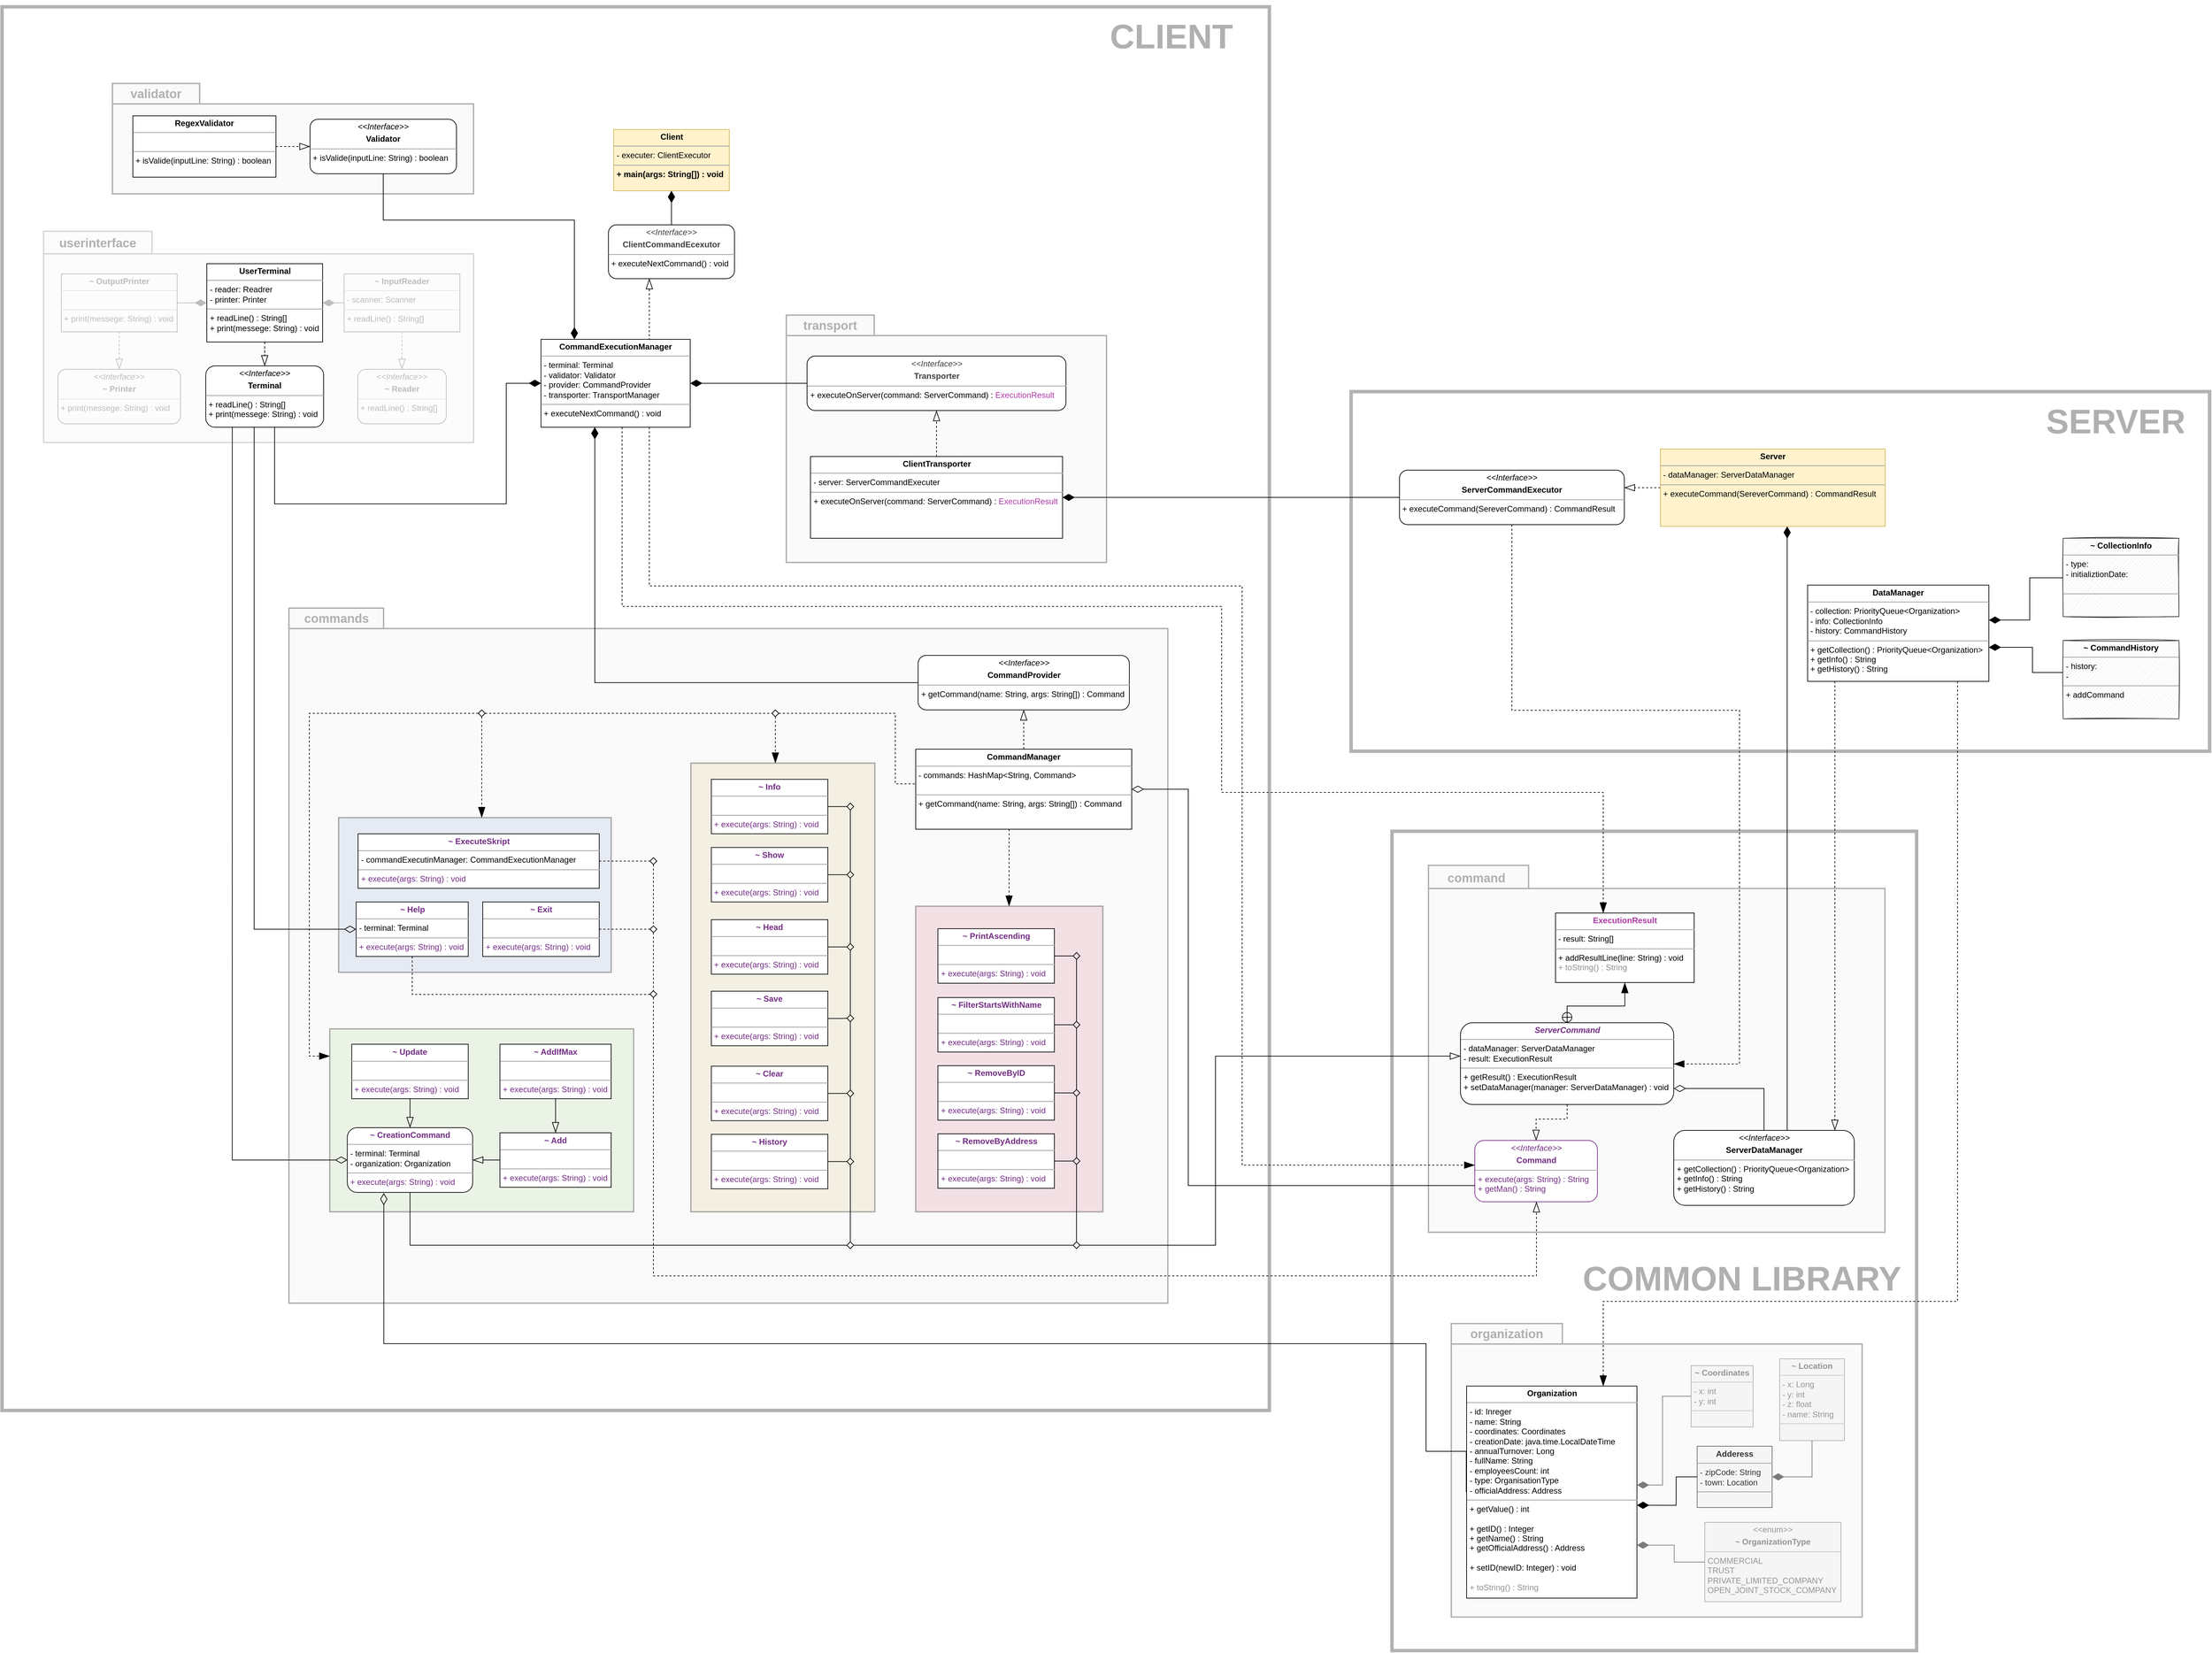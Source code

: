 <mxfile version="16.5.1" type="device"><diagram name="UML-5" id="iehrW4u6ibCcc7boQnNC"><mxGraphModel dx="2093" dy="2465" grid="1" gridSize="10" guides="1" tooltips="1" connect="1" arrows="1" fold="1" page="1" pageScale="1" pageWidth="1169" pageHeight="827" math="0" shadow="0"><root><mxCell id="7V3NPfAaLwWGIIvedmFK-0"/><mxCell id="7V3NPfAaLwWGIIvedmFK-1" parent="7V3NPfAaLwWGIIvedmFK-0"/><mxCell id="yuvZGPhsCatn44jxVReW-7" style="edgeStyle=orthogonalEdgeStyle;rounded=0;orthogonalLoop=1;jettySize=auto;html=1;dashed=1;endArrow=blockThin;endFill=0;endSize=13;" parent="7V3NPfAaLwWGIIvedmFK-1" source="lOYkMvrh91UkeuDkHFbJ-1" target="lOYkMvrh91UkeuDkHFbJ-4" edge="1"><mxGeometry relative="1" as="geometry"/></mxCell><mxCell id="yuvZGPhsCatn44jxVReW-10" style="edgeStyle=orthogonalEdgeStyle;rounded=0;orthogonalLoop=1;jettySize=auto;html=1;endArrow=diamondThin;endFill=1;endSize=15;" parent="7V3NPfAaLwWGIIvedmFK-1" source="lOYkMvrh91UkeuDkHFbJ-1" target="yuvZGPhsCatn44jxVReW-1" edge="1"><mxGeometry relative="1" as="geometry"/></mxCell><mxCell id="yuvZGPhsCatn44jxVReW-6" style="edgeStyle=orthogonalEdgeStyle;rounded=0;orthogonalLoop=1;jettySize=auto;html=1;endArrow=blockThin;endFill=0;endSize=13;dashed=1;" parent="7V3NPfAaLwWGIIvedmFK-1" source="yuvZGPhsCatn44jxVReW-0" target="lOYkMvrh91UkeuDkHFbJ-3" edge="1"><mxGeometry relative="1" as="geometry"/></mxCell><mxCell id="yuvZGPhsCatn44jxVReW-8" style="edgeStyle=orthogonalEdgeStyle;rounded=0;orthogonalLoop=1;jettySize=auto;html=1;endArrow=diamondThin;endFill=1;endSize=15;" parent="7V3NPfAaLwWGIIvedmFK-1" source="yuvZGPhsCatn44jxVReW-0" target="yuvZGPhsCatn44jxVReW-1" edge="1"><mxGeometry relative="1" as="geometry"/></mxCell><mxCell id="lOYkMvrh91UkeuDkHFbJ-1" value="&lt;p style=&quot;margin: 0px ; margin-top: 4px ; text-align: center&quot;&gt;&lt;b&gt;~ OutputPrinter&lt;/b&gt;&lt;/p&gt;&lt;hr size=&quot;1&quot;&gt;&lt;p style=&quot;margin: 0px ; margin-left: 4px&quot;&gt;&lt;br&gt;&lt;/p&gt;&lt;hr size=&quot;1&quot;&gt;&lt;p style=&quot;margin: 0px ; margin-left: 4px&quot;&gt;+ print(messege: String) : void&lt;br&gt;&lt;/p&gt;" style="verticalAlign=top;align=left;overflow=fill;fontSize=12;fontFamily=Helvetica;html=1;rounded=0;shadow=0;glass=0;labelBackgroundColor=none;sketch=0;" parent="7V3NPfAaLwWGIIvedmFK-1" vertex="1"><mxGeometry x="297" y="22" width="170" height="85" as="geometry"/></mxCell><mxCell id="lOYkMvrh91UkeuDkHFbJ-3" value="&lt;p style=&quot;margin: 0px ; margin-top: 4px ; text-align: center&quot;&gt;&lt;i&gt;&amp;lt;&amp;lt;Interface&amp;gt;&amp;gt;&lt;/i&gt;&lt;/p&gt;&lt;p style=&quot;margin: 0px ; margin-top: 4px ; text-align: center&quot;&gt;&lt;b&gt;~ Reader&lt;/b&gt;&lt;/p&gt;&lt;hr size=&quot;1&quot;&gt;&lt;p style=&quot;margin: 0px 0px 0px 4px&quot;&gt;&lt;/p&gt;&lt;p style=&quot;margin: 0px 0px 0px 4px&quot;&gt;+ readLine() : String[]&lt;/p&gt;" style="verticalAlign=top;align=left;overflow=fill;fontSize=12;fontFamily=Helvetica;html=1;rounded=1;shadow=0;glass=0;labelBackgroundColor=none;sketch=0;" parent="7V3NPfAaLwWGIIvedmFK-1" vertex="1"><mxGeometry x="732" y="162" width="130" height="80" as="geometry"/></mxCell><mxCell id="lOYkMvrh91UkeuDkHFbJ-4" value="&lt;p style=&quot;margin: 0px ; margin-top: 4px ; text-align: center&quot;&gt;&lt;i&gt;&amp;lt;&amp;lt;Interface&amp;gt;&amp;gt;&lt;/i&gt;&lt;/p&gt;&lt;p style=&quot;margin: 0px ; margin-top: 4px ; text-align: center&quot;&gt;&lt;b&gt;~ Printer&lt;/b&gt;&lt;/p&gt;&lt;hr size=&quot;1&quot;&gt;&lt;p style=&quot;margin: 0px 0px 0px 4px&quot;&gt;&lt;/p&gt;&lt;p style=&quot;margin: 0px 0px 0px 4px&quot;&gt;+ print(messege: String) : void&lt;/p&gt;" style="verticalAlign=top;align=left;overflow=fill;fontSize=12;fontFamily=Helvetica;html=1;rounded=1;shadow=0;glass=0;labelBackgroundColor=none;sketch=0;" parent="7V3NPfAaLwWGIIvedmFK-1" vertex="1"><mxGeometry x="292" y="162" width="180" height="80" as="geometry"/></mxCell><mxCell id="yuvZGPhsCatn44jxVReW-0" value="&lt;p style=&quot;margin: 0px ; margin-top: 4px ; text-align: center&quot;&gt;&lt;b&gt;~ InputReader&lt;/b&gt;&lt;/p&gt;&lt;hr size=&quot;1&quot;&gt;&lt;p style=&quot;margin: 0px ; margin-left: 4px&quot;&gt;- scanner: Scanner&lt;/p&gt;&lt;hr size=&quot;1&quot;&gt;&lt;p style=&quot;margin: 0px ; margin-left: 4px&quot;&gt;+ readLine() : String[]&lt;br&gt;&lt;/p&gt;" style="verticalAlign=top;align=left;overflow=fill;fontSize=12;fontFamily=Helvetica;html=1;rounded=0;shadow=0;glass=0;labelBackgroundColor=none;sketch=0;" parent="7V3NPfAaLwWGIIvedmFK-1" vertex="1"><mxGeometry x="712" y="22" width="170" height="85" as="geometry"/></mxCell><mxCell id="yuvZGPhsCatn44jxVReW-11" value="" style="shape=folder;fontStyle=1;spacingTop=10;tabWidth=159;tabHeight=33;tabPosition=left;html=1;shadow=0;fillColor=#f5f5f5;sketch=0;strokeColor=#666666;opacity=50;fontColor=#333333;strokeWidth=2;" parent="7V3NPfAaLwWGIIvedmFK-1" vertex="1"><mxGeometry x="271" y="-40.5" width="631" height="310" as="geometry"/></mxCell><mxCell id="GKm1ncJo7hRAi-GRl8VI-154" value="" style="rounded=0;whiteSpace=wrap;html=1;fontSize=18;fontColor=#000000;strokeColor=#666666;fillColor=#FFFFFF;gradientColor=none;gradientDirection=east;strokeWidth=5;opacity=50;" parent="7V3NPfAaLwWGIIvedmFK-1" vertex="1"><mxGeometry x="2250" y="840" width="770" height="1202.5" as="geometry"/></mxCell><mxCell id="7V3NPfAaLwWGIIvedmFK-6" style="edgeStyle=orthogonalEdgeStyle;rounded=0;orthogonalLoop=1;jettySize=auto;html=1;entryX=1;entryY=0.75;entryDx=0;entryDy=0;startArrow=none;startFill=0;endArrow=diamondThin;endFill=1;endSize=15;" parent="7V3NPfAaLwWGIIvedmFK-1" source="7V3NPfAaLwWGIIvedmFK-7" target="7V3NPfAaLwWGIIvedmFK-13" edge="1"><mxGeometry relative="1" as="geometry"/></mxCell><mxCell id="7V3NPfAaLwWGIIvedmFK-7" value="&lt;p style=&quot;margin: 0px ; margin-top: 4px ; text-align: center&quot;&gt;&amp;lt;&amp;lt;enum&amp;gt;&amp;gt;&lt;/p&gt;&lt;p style=&quot;margin: 0px ; margin-top: 4px ; text-align: center&quot;&gt;&lt;b style=&quot;color: rgb(51 , 51 , 51)&quot;&gt;~ OrganizationType&lt;/b&gt;&lt;br&gt;&lt;/p&gt;&lt;hr size=&quot;1&quot;&gt;&lt;p style=&quot;margin: 0px ; margin-left: 4px&quot;&gt;COMMERCIAL&lt;/p&gt;&lt;p style=&quot;margin: 0px ; margin-left: 4px&quot;&gt;TRUST&lt;/p&gt;&lt;p style=&quot;margin: 0px ; margin-left: 4px&quot;&gt;PRIVATE_LIMITED_COMPANY&lt;/p&gt;&lt;p style=&quot;margin: 0px ; margin-left: 4px&quot;&gt;OPEN_JOINT_STOCK_COMPANY&lt;br&gt;&lt;/p&gt;" style="verticalAlign=top;align=left;overflow=fill;fontSize=12;fontFamily=Helvetica;html=1;rounded=0;shadow=0;glass=0;labelBackgroundColor=none;sketch=0;fillColor=#f5f5f5;strokeColor=#666666;fontColor=#333333;" parent="7V3NPfAaLwWGIIvedmFK-1" vertex="1"><mxGeometry x="2709" y="1854.25" width="200" height="116.5" as="geometry"/></mxCell><mxCell id="7V3NPfAaLwWGIIvedmFK-5" style="edgeStyle=orthogonalEdgeStyle;rounded=0;orthogonalLoop=1;jettySize=auto;html=1;exitX=0;exitY=0.5;exitDx=0;exitDy=0;endArrow=diamondThin;endFill=1;endSize=15;startArrow=none;startFill=0;" parent="7V3NPfAaLwWGIIvedmFK-1" source="7V3NPfAaLwWGIIvedmFK-2" target="7V3NPfAaLwWGIIvedmFK-13" edge="1"><mxGeometry relative="1" as="geometry"><mxPoint x="2689" y="1825.75" as="sourcePoint"/><mxPoint x="2559" y="1799.25" as="targetPoint"/><Array as="points"><mxPoint x="2647" y="1669.5"/><mxPoint x="2647" y="1799.5"/></Array></mxGeometry></mxCell><mxCell id="7V3NPfAaLwWGIIvedmFK-9" style="edgeStyle=orthogonalEdgeStyle;rounded=0;orthogonalLoop=1;jettySize=auto;html=1;exitX=0.5;exitY=1;exitDx=0;exitDy=0;endArrow=diamondThin;endFill=1;endSize=15;entryX=1;entryY=0.5;entryDx=0;entryDy=0;startArrow=none;startFill=0;" parent="7V3NPfAaLwWGIIvedmFK-1" source="7V3NPfAaLwWGIIvedmFK-8" target="7V3NPfAaLwWGIIvedmFK-4" edge="1"><mxGeometry relative="1" as="geometry"><mxPoint x="2719" y="1923.375" as="sourcePoint"/><mxPoint x="2899" y="1774.25" as="targetPoint"/></mxGeometry></mxCell><mxCell id="7V3NPfAaLwWGIIvedmFK-8" value="&lt;p style=&quot;margin: 0px ; margin-top: 4px ; text-align: center&quot;&gt;&lt;b&gt;~ Location&lt;/b&gt;&lt;/p&gt;&lt;hr size=&quot;1&quot;&gt;&lt;p style=&quot;margin: 0px ; margin-left: 4px&quot;&gt;- x: Long&lt;br&gt;&lt;/p&gt;&lt;p style=&quot;margin: 0px ; margin-left: 4px&quot;&gt;- y: int&lt;/p&gt;&lt;p style=&quot;margin: 0px ; margin-left: 4px&quot;&gt;- z: float&lt;/p&gt;&lt;p style=&quot;margin: 0px ; margin-left: 4px&quot;&gt;- name: String&lt;/p&gt;&lt;hr size=&quot;1&quot;&gt;&lt;p style=&quot;margin: 0px ; margin-left: 4px&quot;&gt;&lt;br&gt;&lt;/p&gt;" style="verticalAlign=top;align=left;overflow=fill;fontSize=12;fontFamily=Helvetica;html=1;rounded=0;shadow=0;glass=0;labelBackgroundColor=none;sketch=0;fillColor=#f5f5f5;strokeColor=#666666;fontColor=#333333;" parent="7V3NPfAaLwWGIIvedmFK-1" vertex="1"><mxGeometry x="2819" y="1614.25" width="95" height="120" as="geometry"/></mxCell><mxCell id="7V3NPfAaLwWGIIvedmFK-2" value="&lt;p style=&quot;margin: 0px ; margin-top: 4px ; text-align: center&quot;&gt;&lt;b&gt;~ Coordinates&lt;/b&gt;&lt;/p&gt;&lt;hr size=&quot;1&quot;&gt;&lt;p style=&quot;margin: 0px ; margin-left: 4px&quot;&gt;- x: int&lt;/p&gt;&lt;p style=&quot;margin: 0px ; margin-left: 4px&quot;&gt;- y: int&lt;/p&gt;&lt;hr size=&quot;1&quot;&gt;&lt;p style=&quot;margin: 0px ; margin-left: 4px&quot;&gt;&lt;br&gt;&lt;/p&gt;" style="verticalAlign=top;align=left;overflow=fill;fontSize=12;fontFamily=Helvetica;html=1;rounded=0;shadow=0;glass=0;labelBackgroundColor=none;sketch=0;fillColor=#f5f5f5;strokeColor=#666666;fontColor=#333333;" parent="7V3NPfAaLwWGIIvedmFK-1" vertex="1"><mxGeometry x="2689" y="1624.25" width="91" height="90" as="geometry"/></mxCell><mxCell id="yuvZGPhsCatn44jxVReW-15" value="" style="shape=folder;fontStyle=1;spacingTop=10;tabWidth=163;tabHeight=30;tabPosition=left;html=1;shadow=0;fillColor=#f5f5f5;sketch=0;strokeColor=#666666;opacity=50;fontColor=#333333;strokeWidth=2;" parent="7V3NPfAaLwWGIIvedmFK-1" vertex="1"><mxGeometry x="2337" y="1562.5" width="603" height="430.75" as="geometry"/></mxCell><mxCell id="GKm1ncJo7hRAi-GRl8VI-160" value="" style="rounded=0;whiteSpace=wrap;html=1;fontSize=18;fontColor=#000000;strokeColor=#666666;fillColor=#FFFFFF;gradientColor=none;gradientDirection=east;strokeWidth=5;opacity=50;" parent="7V3NPfAaLwWGIIvedmFK-1" vertex="1"><mxGeometry x="2190" y="194.75" width="1260" height="527.75" as="geometry"/></mxCell><mxCell id="GKm1ncJo7hRAi-GRl8VI-159" value="" style="rounded=0;whiteSpace=wrap;html=1;fontSize=18;fontColor=#000000;strokeColor=#666666;fillColor=#FFFFFF;gradientColor=none;gradientDirection=east;strokeWidth=5;opacity=50;" parent="7V3NPfAaLwWGIIvedmFK-1" vertex="1"><mxGeometry x="210" y="-370" width="1860" height="2060" as="geometry"/></mxCell><mxCell id="GKm1ncJo7hRAi-GRl8VI-29" value="" style="shape=folder;fontStyle=1;spacingTop=10;tabWidth=128;tabHeight=30;tabPosition=left;html=1;shadow=0;fillColor=#f5f5f5;sketch=0;strokeColor=#666666;opacity=50;fontColor=#333333;strokeWidth=2;" parent="7V3NPfAaLwWGIIvedmFK-1" vertex="1"><mxGeometry x="372" y="-257.5" width="530" height="162" as="geometry"/></mxCell><mxCell id="GKm1ncJo7hRAi-GRl8VI-28" value="" style="shape=folder;fontStyle=1;spacingTop=10;tabWidth=129;tabHeight=30;tabPosition=left;html=1;shadow=0;fillColor=#f5f5f5;sketch=0;strokeColor=#666666;opacity=50;fontColor=#333333;strokeWidth=2;" parent="7V3NPfAaLwWGIIvedmFK-1" vertex="1"><mxGeometry x="1361" y="82.5" width="470" height="363" as="geometry"/></mxCell><mxCell id="7V3NPfAaLwWGIIvedmFK-11" value="" style="shape=folder;fontStyle=1;spacingTop=10;tabWidth=139;tabHeight=30;tabPosition=left;html=1;shadow=0;fillColor=#f5f5f5;sketch=0;strokeColor=#666666;opacity=50;fontColor=#333333;strokeWidth=2;" parent="7V3NPfAaLwWGIIvedmFK-1" vertex="1"><mxGeometry x="631" y="512.5" width="1290" height="1020" as="geometry"/></mxCell><mxCell id="GKm1ncJo7hRAi-GRl8VI-13" value="" style="shape=folder;fontStyle=1;spacingTop=10;tabWidth=96;tabHeight=0;tabPosition=left;html=1;shadow=0;fillColor=#D1DCED;sketch=0;strokeColor=#666666;opacity=50;fontColor=#333333;strokeWidth=2;" parent="7V3NPfAaLwWGIIvedmFK-1" vertex="1"><mxGeometry x="704" y="820" width="400" height="227" as="geometry"/></mxCell><mxCell id="GKm1ncJo7hRAi-GRl8VI-12" value="" style="shape=folder;fontStyle=1;spacingTop=10;tabWidth=199;tabHeight=0;tabPosition=left;html=1;shadow=0;fillColor=#EDE6CE;sketch=0;strokeColor=#666666;opacity=50;fontColor=#333333;strokeWidth=2;" parent="7V3NPfAaLwWGIIvedmFK-1" vertex="1"><mxGeometry x="1221" y="740" width="270" height="658.5" as="geometry"/></mxCell><mxCell id="GKm1ncJo7hRAi-GRl8VI-14" value="" style="shape=folder;fontStyle=1;spacingTop=10;tabWidth=179;tabHeight=0;tabPosition=left;html=1;shadow=0;fillColor=#EDC7D1;sketch=0;strokeColor=#666666;opacity=50;fontColor=#333333;strokeWidth=2;" parent="7V3NPfAaLwWGIIvedmFK-1" vertex="1"><mxGeometry x="1551" y="950" width="274.62" height="448.5" as="geometry"/></mxCell><mxCell id="GKm1ncJo7hRAi-GRl8VI-11" value="" style="shape=folder;fontStyle=1;spacingTop=10;tabWidth=119;tabHeight=0;tabPosition=left;html=1;shadow=0;fillColor=#DEEDD5;sketch=0;strokeColor=#666666;opacity=50;fontColor=#333333;strokeWidth=2;" parent="7V3NPfAaLwWGIIvedmFK-1" vertex="1"><mxGeometry x="691" y="1130" width="446" height="268.5" as="geometry"/></mxCell><mxCell id="yuvZGPhsCatn44jxVReW-20" value="" style="shape=folder;fontStyle=1;spacingTop=10;tabWidth=147;tabHeight=34;tabPosition=left;html=1;shadow=0;fillColor=#F5F5F5;sketch=0;strokeColor=#666666;opacity=50;fontColor=#333333;strokeWidth=2;" parent="7V3NPfAaLwWGIIvedmFK-1" vertex="1"><mxGeometry x="2303.5" y="890" width="670" height="538.5" as="geometry"/></mxCell><mxCell id="7V3NPfAaLwWGIIvedmFK-3" style="edgeStyle=orthogonalEdgeStyle;rounded=0;orthogonalLoop=1;jettySize=auto;html=1;exitX=0;exitY=0.5;exitDx=0;exitDy=0;entryX=1;entryY=0.562;entryDx=0;entryDy=0;entryPerimeter=0;startArrow=none;startFill=0;endArrow=diamondThin;endFill=1;endSize=15;" parent="7V3NPfAaLwWGIIvedmFK-1" source="7V3NPfAaLwWGIIvedmFK-4" target="7V3NPfAaLwWGIIvedmFK-13" edge="1"><mxGeometry relative="1" as="geometry"><Array as="points"><mxPoint x="2667" y="1787.5"/><mxPoint x="2667" y="1829.5"/></Array></mxGeometry></mxCell><mxCell id="7V3NPfAaLwWGIIvedmFK-4" value="&lt;p style=&quot;margin: 0px ; margin-top: 4px ; text-align: center&quot;&gt;&lt;b&gt;Adderess&lt;/b&gt;&lt;/p&gt;&lt;hr size=&quot;1&quot;&gt;&lt;p style=&quot;margin: 0px ; margin-left: 4px&quot;&gt;- zipCode: String&lt;/p&gt;&lt;p style=&quot;margin: 0px ; margin-left: 4px&quot;&gt;- town: Location&lt;/p&gt;&lt;hr size=&quot;1&quot;&gt;&lt;p style=&quot;margin: 0px ; margin-left: 4px&quot;&gt;&lt;br&gt;&lt;/p&gt;" style="verticalAlign=top;align=left;overflow=fill;fontSize=12;fontFamily=Helvetica;html=1;rounded=0;shadow=0;glass=0;labelBackgroundColor=none;sketch=0;fillColor=#f5f5f5;strokeColor=#666666;fontColor=#333333;" parent="7V3NPfAaLwWGIIvedmFK-1" vertex="1"><mxGeometry x="2697.88" y="1742.5" width="110" height="90" as="geometry"/></mxCell><mxCell id="7V3NPfAaLwWGIIvedmFK-18" value="&lt;p style=&quot;margin: 0px ; margin-top: 4px ; text-align: center&quot;&gt;&lt;i&gt;&lt;font color=&quot;#732d85&quot;&gt;&amp;lt;&amp;lt;Interface&amp;gt;&amp;gt;&lt;/font&gt;&lt;/i&gt;&lt;/p&gt;&lt;p style=&quot;margin: 0px ; margin-top: 4px ; text-align: center&quot;&gt;&lt;b&gt;&lt;font color=&quot;#732d85&quot;&gt;Command&lt;/font&gt;&lt;/b&gt;&lt;/p&gt;&lt;hr size=&quot;1&quot;&gt;&lt;p style=&quot;margin: 0px 0px 0px 4px&quot;&gt;&lt;/p&gt;&lt;p style=&quot;margin: 0px 0px 0px 4px&quot;&gt;&lt;font color=&quot;#732d85&quot;&gt;+ execute(args: String) : String&lt;/font&gt;&lt;/p&gt;&lt;p style=&quot;margin: 0px 0px 0px 4px&quot;&gt;&lt;font color=&quot;#732d85&quot;&gt;+ getMan() : String&lt;/font&gt;&lt;/p&gt;" style="verticalAlign=top;align=left;overflow=fill;fontSize=12;fontFamily=Helvetica;html=1;rounded=1;shadow=0;glass=0;labelBackgroundColor=none;sketch=0;strokeColor=#732D85;" parent="7V3NPfAaLwWGIIvedmFK-1" vertex="1"><mxGeometry x="2371.5" y="1293.75" width="180" height="90" as="geometry"/></mxCell><mxCell id="7V3NPfAaLwWGIIvedmFK-13" value="&lt;p style=&quot;margin: 0px ; margin-top: 4px ; text-align: center&quot;&gt;&lt;b&gt;Organization&lt;/b&gt;&lt;/p&gt;&lt;hr size=&quot;1&quot;&gt;&lt;p style=&quot;margin: 0px ; margin-left: 4px&quot;&gt;- id: Inreger&lt;br&gt;&lt;/p&gt;&lt;p style=&quot;margin: 0px ; margin-left: 4px&quot;&gt;- name: String&lt;/p&gt;&lt;p style=&quot;margin: 0px ; margin-left: 4px&quot;&gt;- coordinates: Coordinates&lt;/p&gt;&lt;p style=&quot;margin: 0px ; margin-left: 4px&quot;&gt;- creationDate: java.time.LocalDateTime&lt;/p&gt;&lt;p style=&quot;margin: 0px ; margin-left: 4px&quot;&gt;- annualTurnover: Long&lt;/p&gt;&lt;p style=&quot;margin: 0px ; margin-left: 4px&quot;&gt;- fullName: String&lt;/p&gt;&lt;p style=&quot;margin: 0px ; margin-left: 4px&quot;&gt;- employeesCount: int&lt;/p&gt;&lt;p style=&quot;margin: 0px ; margin-left: 4px&quot;&gt;- type: OrganisationType&lt;/p&gt;&lt;p style=&quot;margin: 0px ; margin-left: 4px&quot;&gt;- officialAddress: Address&lt;/p&gt;&lt;hr size=&quot;1&quot;&gt;&lt;p style=&quot;margin: 0px ; margin-left: 4px&quot;&gt;+ getValue() : int&lt;/p&gt;&lt;p style=&quot;margin: 0px ; margin-left: 4px&quot;&gt;&lt;br&gt;&lt;/p&gt;&lt;p style=&quot;margin: 0px ; margin-left: 4px&quot;&gt;+ getID() : Integer&lt;/p&gt;&lt;p style=&quot;margin: 0px ; margin-left: 4px&quot;&gt;+ getName() : String&lt;/p&gt;&lt;p style=&quot;margin: 0px ; margin-left: 4px&quot;&gt;+ getOfficialAddress() : Address&lt;br&gt;&lt;/p&gt;&lt;p style=&quot;margin: 0px ; margin-left: 4px&quot;&gt;&lt;br&gt;&lt;/p&gt;&lt;p style=&quot;margin: 0px ; margin-left: 4px&quot;&gt;+ setID(newID: Integer) : void&lt;/p&gt;&lt;p style=&quot;margin: 0px ; margin-left: 4px&quot;&gt;&lt;br&gt;&lt;/p&gt;&lt;p style=&quot;margin: 0px ; margin-left: 4px&quot;&gt;&lt;span style=&quot;color: rgb(144 , 144 , 144)&quot;&gt;+ toString() : String&lt;/span&gt;&lt;br&gt;&lt;/p&gt;" style="verticalAlign=top;align=left;overflow=fill;fontSize=12;fontFamily=Helvetica;html=1;rounded=0;shadow=0;glass=0;labelBackgroundColor=none;sketch=0;" parent="7V3NPfAaLwWGIIvedmFK-1" vertex="1"><mxGeometry x="2359.5" y="1654.25" width="250" height="311.25" as="geometry"/></mxCell><mxCell id="GKm1ncJo7hRAi-GRl8VI-17" style="edgeStyle=orthogonalEdgeStyle;rounded=0;orthogonalLoop=1;jettySize=auto;html=1;fontSize=18;endArrow=none;endFill=0;endSize=15;startArrow=diamondThin;startFill=0;startSize=15;" parent="7V3NPfAaLwWGIIvedmFK-1" source="7V3NPfAaLwWGIIvedmFK-20" target="yuvZGPhsCatn44jxVReW-2" edge="1"><mxGeometry relative="1" as="geometry"><Array as="points"><mxPoint x="580" y="983.5"/></Array></mxGeometry></mxCell><mxCell id="GKm1ncJo7hRAi-GRl8VI-129" style="edgeStyle=orthogonalEdgeStyle;rounded=0;orthogonalLoop=1;jettySize=auto;html=1;dashed=1;fontSize=18;fontColor=#000000;startArrow=none;startFill=0;endArrow=none;endFill=0;startSize=15;endSize=13;" parent="7V3NPfAaLwWGIIvedmFK-1" source="7V3NPfAaLwWGIIvedmFK-20" target="GKm1ncJo7hRAi-GRl8VI-127" edge="1"><mxGeometry relative="1" as="geometry"><Array as="points"><mxPoint x="812" y="1079.5"/></Array></mxGeometry></mxCell><mxCell id="7V3NPfAaLwWGIIvedmFK-20" value="&lt;p style=&quot;margin: 0px ; margin-top: 4px ; text-align: center&quot;&gt;&lt;b&gt;&lt;font color=&quot;#732d85&quot;&gt;~ Help&lt;/font&gt;&lt;/b&gt;&lt;/p&gt;&lt;hr size=&quot;1&quot;&gt;&lt;p style=&quot;margin: 0px ; margin-left: 4px&quot;&gt;- terminal: Terminal&lt;/p&gt;&lt;hr size=&quot;1&quot;&gt;&lt;p style=&quot;margin: 0px ; margin-left: 4px&quot;&gt;&lt;span style=&quot;color: rgb(115 , 45 , 133)&quot;&gt;+ execute(args: String) : void&lt;/span&gt;&lt;br&gt;&lt;/p&gt;" style="verticalAlign=top;align=left;overflow=fill;fontSize=12;fontFamily=Helvetica;html=1;rounded=0;shadow=0;glass=0;labelBackgroundColor=none;sketch=0;" parent="7V3NPfAaLwWGIIvedmFK-1" vertex="1"><mxGeometry x="729.75" y="943.75" width="164.5" height="80" as="geometry"/></mxCell><mxCell id="GKm1ncJo7hRAi-GRl8VI-60" style="edgeStyle=orthogonalEdgeStyle;rounded=0;orthogonalLoop=1;jettySize=auto;html=1;fontSize=18;startArrow=none;startFill=0;endArrow=none;endFill=0;startSize=13;endSize=13;" parent="7V3NPfAaLwWGIIvedmFK-1" source="7V3NPfAaLwWGIIvedmFK-22" target="GKm1ncJo7hRAi-GRl8VI-59" edge="1"><mxGeometry relative="1" as="geometry"/></mxCell><mxCell id="7V3NPfAaLwWGIIvedmFK-22" value="&lt;p style=&quot;margin: 0px ; margin-top: 4px ; text-align: center&quot;&gt;&lt;font color=&quot;#732d85&quot;&gt;&lt;b&gt;~ Info&lt;/b&gt;&lt;/font&gt;&lt;/p&gt;&lt;hr size=&quot;1&quot;&gt;&lt;p style=&quot;margin: 0px ; margin-left: 4px&quot;&gt;&lt;br&gt;&lt;/p&gt;&lt;hr size=&quot;1&quot;&gt;&lt;p style=&quot;margin: 0px ; margin-left: 4px&quot;&gt;&lt;span style=&quot;color: rgb(115 , 45 , 133)&quot;&gt;+ execute(args: String) : void&lt;/span&gt;&lt;br&gt;&lt;/p&gt;" style="verticalAlign=top;align=left;overflow=fill;fontSize=12;fontFamily=Helvetica;html=1;rounded=0;shadow=0;glass=0;labelBackgroundColor=none;sketch=0;" parent="7V3NPfAaLwWGIIvedmFK-1" vertex="1"><mxGeometry x="1251" y="763.75" width="171" height="80" as="geometry"/></mxCell><mxCell id="eb8vvZsGyBenR8uTCa3i-1" style="edgeStyle=orthogonalEdgeStyle;rounded=0;orthogonalLoop=1;jettySize=auto;html=1;dashed=1;fontColor=#AD39A6;endArrow=blockThin;endFill=0;endSize=13;" parent="7V3NPfAaLwWGIIvedmFK-1" source="7V3NPfAaLwWGIIvedmFK-30" target="5LgTgQAHhwplmgT0DN5F-0" edge="1"><mxGeometry relative="1" as="geometry"/></mxCell><mxCell id="GKm1ncJo7hRAi-GRl8VI-130" style="edgeStyle=orthogonalEdgeStyle;rounded=0;orthogonalLoop=1;jettySize=auto;html=1;dashed=1;fontSize=18;fontColor=#000000;startArrow=none;startFill=0;endArrow=blockThin;endFill=1;startSize=15;endSize=13;" parent="7V3NPfAaLwWGIIvedmFK-1" source="7V3NPfAaLwWGIIvedmFK-30" target="GKm1ncJo7hRAi-GRl8VI-14" edge="1"><mxGeometry relative="1" as="geometry"><Array as="points"><mxPoint x="1688" y="870"/><mxPoint x="1688" y="870"/></Array></mxGeometry></mxCell><mxCell id="GKm1ncJo7hRAi-GRl8VI-142" style="edgeStyle=orthogonalEdgeStyle;rounded=0;orthogonalLoop=1;jettySize=auto;html=1;fontSize=18;fontColor=#000000;startArrow=diamondThin;startFill=0;endArrow=none;endFill=0;startSize=15;endSize=13;" parent="7V3NPfAaLwWGIIvedmFK-1" source="7V3NPfAaLwWGIIvedmFK-30" target="7V3NPfAaLwWGIIvedmFK-18" edge="1"><mxGeometry relative="1" as="geometry"><Array as="points"><mxPoint x="1951" y="778"/><mxPoint x="1951" y="1360"/></Array></mxGeometry></mxCell><mxCell id="7V3NPfAaLwWGIIvedmFK-30" value="&lt;p style=&quot;margin: 0px ; margin-top: 4px ; text-align: center&quot;&gt;&lt;b&gt;CommandManager&lt;/b&gt;&lt;/p&gt;&lt;hr size=&quot;1&quot;&gt;&lt;p style=&quot;margin: 0px ; margin-left: 4px&quot;&gt;- commands: HashMap&amp;lt;String, Command&amp;gt;&lt;/p&gt;&lt;p style=&quot;margin: 0px ; margin-left: 4px&quot;&gt;&lt;br&gt;&lt;/p&gt;&lt;hr size=&quot;1&quot;&gt;&lt;p style=&quot;margin: 0px ; margin-left: 4px&quot;&gt;+ getCommand(name: String, args: String[]) : Command&lt;/p&gt;" style="verticalAlign=top;align=left;overflow=fill;fontSize=12;fontFamily=Helvetica;html=1;rounded=0;shadow=0;glass=0;labelBackgroundColor=none;sketch=0;" parent="7V3NPfAaLwWGIIvedmFK-1" vertex="1"><mxGeometry x="1551" y="719.5" width="317" height="117.5" as="geometry"/></mxCell><mxCell id="GKm1ncJo7hRAi-GRl8VI-126" style="edgeStyle=orthogonalEdgeStyle;rounded=0;orthogonalLoop=1;jettySize=auto;html=1;dashed=1;fontSize=18;fontColor=#000000;startArrow=none;startFill=0;endArrow=none;endFill=0;startSize=15;endSize=13;" parent="7V3NPfAaLwWGIIvedmFK-1" source="7V3NPfAaLwWGIIvedmFK-33" target="GKm1ncJo7hRAi-GRl8VI-39" edge="1"><mxGeometry relative="1" as="geometry"/></mxCell><mxCell id="7V3NPfAaLwWGIIvedmFK-33" value="&lt;p style=&quot;margin: 0px ; margin-top: 4px ; text-align: center&quot;&gt;&lt;font color=&quot;#732d85&quot;&gt;&lt;b&gt;~ Exit&lt;/b&gt;&lt;/font&gt;&lt;/p&gt;&lt;hr size=&quot;1&quot;&gt;&lt;p style=&quot;margin: 0px ; margin-left: 4px&quot;&gt;&lt;br&gt;&lt;/p&gt;&lt;hr size=&quot;1&quot;&gt;&lt;p style=&quot;margin: 0px ; margin-left: 4px&quot;&gt;&lt;span style=&quot;color: rgb(115 , 45 , 133)&quot;&gt;+ execute(args: String) : void&lt;/span&gt;&lt;br&gt;&lt;/p&gt;" style="verticalAlign=top;align=left;overflow=fill;fontSize=12;fontFamily=Helvetica;html=1;rounded=0;shadow=0;glass=0;labelBackgroundColor=none;sketch=0;" parent="7V3NPfAaLwWGIIvedmFK-1" vertex="1"><mxGeometry x="915.5" y="943.75" width="171" height="80" as="geometry"/></mxCell><mxCell id="eb8vvZsGyBenR8uTCa3i-10" style="edgeStyle=orthogonalEdgeStyle;rounded=0;orthogonalLoop=1;jettySize=auto;html=1;fontColor=#AD39A6;endArrow=diamondThin;endFill=1;endSize=15;" parent="7V3NPfAaLwWGIIvedmFK-1" source="7V3NPfAaLwWGIIvedmFK-38" target="lOYkMvrh91UkeuDkHFbJ-5" edge="1"><mxGeometry relative="1" as="geometry"><Array as="points"><mxPoint x="770" y="-57"/><mxPoint x="1050" y="-57"/></Array></mxGeometry></mxCell><mxCell id="7V3NPfAaLwWGIIvedmFK-38" value="&lt;p style=&quot;margin: 0px ; margin-top: 4px ; text-align: center&quot;&gt;&lt;i&gt;&amp;lt;&amp;lt;Interface&amp;gt;&amp;gt;&lt;/i&gt;&lt;/p&gt;&lt;p style=&quot;margin: 0px ; margin-top: 4px ; text-align: center&quot;&gt;&lt;b&gt;Validator&lt;/b&gt;&lt;/p&gt;&lt;hr size=&quot;1&quot;&gt;&lt;p style=&quot;margin: 0px 0px 0px 4px&quot;&gt;&lt;/p&gt;&lt;p style=&quot;margin: 0px 0px 0px 4px&quot;&gt;+ isValide(inputLine: String) : boolean&lt;/p&gt;" style="verticalAlign=top;align=left;overflow=fill;fontSize=12;fontFamily=Helvetica;html=1;rounded=1;shadow=0;glass=0;labelBackgroundColor=none;sketch=0;" parent="7V3NPfAaLwWGIIvedmFK-1" vertex="1"><mxGeometry x="662" y="-205" width="215" height="80" as="geometry"/></mxCell><mxCell id="7V3NPfAaLwWGIIvedmFK-39" value="&lt;p style=&quot;margin: 0px ; margin-top: 4px ; text-align: center&quot;&gt;&lt;i&gt;&lt;font color=&quot;#404040&quot;&gt;&amp;lt;&amp;lt;Interface&amp;gt;&amp;gt;&lt;/font&gt;&lt;/i&gt;&lt;/p&gt;&lt;p style=&quot;margin: 0px ; margin-top: 4px ; text-align: center&quot;&gt;&lt;font color=&quot;#404040&quot;&gt;&lt;b&gt;ClientCommandEcexutor&lt;/b&gt;&lt;/font&gt;&lt;/p&gt;&lt;hr size=&quot;1&quot;&gt;&lt;p style=&quot;margin: 0px 0px 0px 4px&quot;&gt;&lt;/p&gt;&lt;p style=&quot;margin: 0px 0px 0px 4px&quot;&gt;&lt;span style=&quot;color: rgb(0 , 0 , 0)&quot;&gt;+ executeNextCommand() : void&lt;/span&gt;&lt;br&gt;&lt;/p&gt;" style="verticalAlign=top;align=left;overflow=fill;fontSize=12;fontFamily=Helvetica;html=1;rounded=1;shadow=0;glass=0;labelBackgroundColor=none;sketch=0;" parent="7V3NPfAaLwWGIIvedmFK-1" vertex="1"><mxGeometry x="1100" y="-50" width="185" height="79" as="geometry"/></mxCell><mxCell id="GKm1ncJo7hRAi-GRl8VI-37" style="edgeStyle=orthogonalEdgeStyle;rounded=0;orthogonalLoop=1;jettySize=auto;html=1;fontSize=18;startArrow=none;startFill=0;endArrow=blockThin;endFill=0;startSize=15;endSize=13;dashed=1;" parent="7V3NPfAaLwWGIIvedmFK-1" source="GKm1ncJo7hRAi-GRl8VI-127" target="7V3NPfAaLwWGIIvedmFK-18" edge="1"><mxGeometry relative="1" as="geometry"><Array as="points"><mxPoint x="1166" y="1492.5"/><mxPoint x="2462" y="1492.5"/></Array></mxGeometry></mxCell><mxCell id="GKm1ncJo7hRAi-GRl8VI-125" style="edgeStyle=orthogonalEdgeStyle;rounded=0;orthogonalLoop=1;jettySize=auto;html=1;fontSize=18;fontColor=#000000;startArrow=none;startFill=0;endArrow=none;endFill=0;startSize=15;endSize=13;dashed=1;" parent="7V3NPfAaLwWGIIvedmFK-1" source="UIyXEfYB3sophAiO5tFq-1" target="GKm1ncJo7hRAi-GRl8VI-44" edge="1"><mxGeometry relative="1" as="geometry"/></mxCell><mxCell id="UIyXEfYB3sophAiO5tFq-1" value="&lt;p style=&quot;margin: 0px ; margin-top: 4px ; text-align: center&quot;&gt;&lt;font color=&quot;#732d85&quot;&gt;&lt;b&gt;~ ExecuteSkript&lt;/b&gt;&lt;/font&gt;&lt;/p&gt;&lt;hr size=&quot;1&quot;&gt;&lt;p style=&quot;margin: 0px ; margin-left: 4px&quot;&gt;- commandExecutinManager: CommandExecutionManager&lt;/p&gt;&lt;hr size=&quot;1&quot;&gt;&lt;p style=&quot;margin: 0px ; margin-left: 4px&quot;&gt;&lt;span style=&quot;color: rgb(115 , 45 , 133)&quot;&gt;+ execute(args: String) : void&lt;/span&gt;&lt;br&gt;&lt;/p&gt;" style="verticalAlign=top;align=left;overflow=fill;fontSize=12;fontFamily=Helvetica;html=1;rounded=0;shadow=0;glass=0;labelBackgroundColor=none;sketch=0;" parent="7V3NPfAaLwWGIIvedmFK-1" vertex="1"><mxGeometry x="732.5" y="843.75" width="354" height="80" as="geometry"/></mxCell><mxCell id="GKm1ncJo7hRAi-GRl8VI-75" style="edgeStyle=orthogonalEdgeStyle;rounded=0;orthogonalLoop=1;jettySize=auto;html=1;fontSize=18;startArrow=none;startFill=0;endArrow=none;endFill=0;startSize=13;endSize=13;" parent="7V3NPfAaLwWGIIvedmFK-1" source="UIyXEfYB3sophAiO5tFq-9" target="GKm1ncJo7hRAi-GRl8VI-73" edge="1"><mxGeometry relative="1" as="geometry"/></mxCell><mxCell id="UIyXEfYB3sophAiO5tFq-9" value="&lt;p style=&quot;margin: 0px ; margin-top: 4px ; text-align: center&quot;&gt;&lt;font color=&quot;#732d85&quot;&gt;&lt;b&gt;~ History&lt;/b&gt;&lt;/font&gt;&lt;/p&gt;&lt;hr size=&quot;1&quot;&gt;&lt;p style=&quot;margin: 0px ; margin-left: 4px&quot;&gt;&lt;br&gt;&lt;/p&gt;&lt;hr size=&quot;1&quot;&gt;&lt;p style=&quot;margin: 0px ; margin-left: 4px&quot;&gt;&lt;span style=&quot;color: rgb(115 , 45 , 133)&quot;&gt;+ execute(args: String) : void&lt;/span&gt;&lt;br&gt;&lt;/p&gt;" style="verticalAlign=top;align=left;overflow=fill;fontSize=12;fontFamily=Helvetica;html=1;rounded=0;shadow=0;glass=0;labelBackgroundColor=none;sketch=0;" parent="7V3NPfAaLwWGIIvedmFK-1" vertex="1"><mxGeometry x="1251" y="1284.75" width="171" height="80" as="geometry"/></mxCell><mxCell id="GKm1ncJo7hRAi-GRl8VI-62" style="edgeStyle=orthogonalEdgeStyle;rounded=0;orthogonalLoop=1;jettySize=auto;html=1;fontSize=18;startArrow=none;startFill=0;endArrow=none;endFill=0;startSize=13;endSize=13;" parent="7V3NPfAaLwWGIIvedmFK-1" source="UIyXEfYB3sophAiO5tFq-10" target="GKm1ncJo7hRAi-GRl8VI-61" edge="1"><mxGeometry relative="1" as="geometry"/></mxCell><mxCell id="UIyXEfYB3sophAiO5tFq-10" value="&lt;p style=&quot;margin: 0px ; margin-top: 4px ; text-align: center&quot;&gt;&lt;font color=&quot;#732d85&quot;&gt;&lt;b&gt;~ Show&lt;/b&gt;&lt;/font&gt;&lt;/p&gt;&lt;hr size=&quot;1&quot;&gt;&lt;p style=&quot;margin: 0px ; margin-left: 4px&quot;&gt;&lt;br&gt;&lt;/p&gt;&lt;hr size=&quot;1&quot;&gt;&lt;p style=&quot;margin: 0px ; margin-left: 4px&quot;&gt;&lt;span style=&quot;color: rgb(115 , 45 , 133)&quot;&gt;+ execute(args: String) : void&lt;/span&gt;&lt;br&gt;&lt;/p&gt;" style="verticalAlign=top;align=left;overflow=fill;fontSize=12;fontFamily=Helvetica;html=1;rounded=0;shadow=0;glass=0;labelBackgroundColor=none;sketch=0;" parent="7V3NPfAaLwWGIIvedmFK-1" vertex="1"><mxGeometry x="1251" y="863.75" width="171" height="80" as="geometry"/></mxCell><mxCell id="GKm1ncJo7hRAi-GRl8VI-21" style="edgeStyle=orthogonalEdgeStyle;rounded=0;orthogonalLoop=1;jettySize=auto;html=1;entryX=0.225;entryY=0.997;entryDx=0;entryDy=0;entryPerimeter=0;fontSize=18;startArrow=diamondThin;startFill=0;endArrow=none;endFill=0;startSize=15;endSize=15;" parent="7V3NPfAaLwWGIIvedmFK-1" source="GKm1ncJo7hRAi-GRl8VI-23" target="yuvZGPhsCatn44jxVReW-2" edge="1"><mxGeometry relative="1" as="geometry"><mxPoint x="548" y="1142.5" as="sourcePoint"/><Array as="points"><mxPoint x="548" y="1322.5"/></Array></mxGeometry></mxCell><mxCell id="GKm1ncJo7hRAi-GRl8VI-22" style="edgeStyle=orthogonalEdgeStyle;rounded=0;orthogonalLoop=1;jettySize=auto;html=1;fontSize=18;startArrow=diamondThin;startFill=0;endArrow=none;endFill=0;startSize=15;endSize=15;exitX=0.291;exitY=1.009;exitDx=0;exitDy=0;exitPerimeter=0;" parent="7V3NPfAaLwWGIIvedmFK-1" source="GKm1ncJo7hRAi-GRl8VI-23" target="7V3NPfAaLwWGIIvedmFK-13" edge="1"><mxGeometry relative="1" as="geometry"><mxPoint x="961" y="1622.5" as="sourcePoint"/><Array as="points"><mxPoint x="770" y="1592"/><mxPoint x="2300" y="1592"/><mxPoint x="2300" y="1750"/><mxPoint x="2359" y="1750"/></Array></mxGeometry></mxCell><mxCell id="GKm1ncJo7hRAi-GRl8VI-33" style="edgeStyle=orthogonalEdgeStyle;rounded=0;orthogonalLoop=1;jettySize=auto;html=1;fontSize=18;startArrow=none;startFill=0;endArrow=blockThin;endFill=0;startSize=15;endSize=13;" parent="7V3NPfAaLwWGIIvedmFK-1" source="UIyXEfYB3sophAiO5tFq-12" target="GKm1ncJo7hRAi-GRl8VI-23" edge="1"><mxGeometry relative="1" as="geometry"/></mxCell><mxCell id="UIyXEfYB3sophAiO5tFq-12" value="&lt;p style=&quot;margin: 0px ; margin-top: 4px ; text-align: center&quot;&gt;&lt;font color=&quot;#732d85&quot;&gt;&lt;b&gt;~ Update&lt;/b&gt;&lt;/font&gt;&lt;/p&gt;&lt;hr size=&quot;1&quot;&gt;&lt;p style=&quot;margin: 0px ; margin-left: 4px&quot;&gt;&lt;br&gt;&lt;/p&gt;&lt;hr size=&quot;1&quot;&gt;&lt;p style=&quot;margin: 0px ; margin-left: 4px&quot;&gt;&lt;span style=&quot;color: rgb(115 , 45 , 133)&quot;&gt;+ execute(args: String) : void&lt;/span&gt;&lt;br&gt;&lt;/p&gt;" style="verticalAlign=top;align=left;overflow=fill;fontSize=12;fontFamily=Helvetica;html=1;rounded=0;shadow=0;glass=0;labelBackgroundColor=none;sketch=0;" parent="7V3NPfAaLwWGIIvedmFK-1" vertex="1"><mxGeometry x="723.25" y="1152.5" width="171" height="80" as="geometry"/></mxCell><mxCell id="GKm1ncJo7hRAi-GRl8VI-105" style="edgeStyle=orthogonalEdgeStyle;rounded=0;orthogonalLoop=1;jettySize=auto;html=1;fontSize=18;startArrow=none;startFill=0;endArrow=none;endFill=0;startSize=13;endSize=13;" parent="7V3NPfAaLwWGIIvedmFK-1" source="UIyXEfYB3sophAiO5tFq-13" target="GKm1ncJo7hRAi-GRl8VI-104" edge="1"><mxGeometry relative="1" as="geometry"/></mxCell><mxCell id="UIyXEfYB3sophAiO5tFq-13" value="&lt;p style=&quot;margin: 0px ; margin-top: 4px ; text-align: center&quot;&gt;&lt;font color=&quot;#732d85&quot;&gt;&lt;b&gt;~ RemoveByID&lt;/b&gt;&lt;/font&gt;&lt;/p&gt;&lt;hr size=&quot;1&quot;&gt;&lt;p style=&quot;margin: 0px ; margin-left: 4px&quot;&gt;&lt;br&gt;&lt;/p&gt;&lt;hr size=&quot;1&quot;&gt;&lt;p style=&quot;margin: 0px ; margin-left: 4px&quot;&gt;&lt;span style=&quot;color: rgb(115 , 45 , 133)&quot;&gt;+ execute(args: String) : void&lt;/span&gt;&lt;br&gt;&lt;/p&gt;" style="verticalAlign=top;align=left;overflow=fill;fontSize=12;fontFamily=Helvetica;html=1;rounded=0;shadow=0;glass=0;labelBackgroundColor=none;sketch=0;" parent="7V3NPfAaLwWGIIvedmFK-1" vertex="1"><mxGeometry x="1583.51" y="1184" width="171" height="80" as="geometry"/></mxCell><mxCell id="GKm1ncJo7hRAi-GRl8VI-72" style="edgeStyle=orthogonalEdgeStyle;rounded=0;orthogonalLoop=1;jettySize=auto;html=1;fontSize=18;startArrow=none;startFill=0;endArrow=none;endFill=0;startSize=13;endSize=13;" parent="7V3NPfAaLwWGIIvedmFK-1" source="UIyXEfYB3sophAiO5tFq-14" target="GKm1ncJo7hRAi-GRl8VI-70" edge="1"><mxGeometry relative="1" as="geometry"/></mxCell><mxCell id="UIyXEfYB3sophAiO5tFq-14" value="&lt;p style=&quot;margin: 0px ; margin-top: 4px ; text-align: center&quot;&gt;&lt;font color=&quot;#732d85&quot;&gt;&lt;b&gt;~ Clear&lt;/b&gt;&lt;/font&gt;&lt;/p&gt;&lt;hr size=&quot;1&quot;&gt;&lt;p style=&quot;margin: 0px ; margin-left: 4px&quot;&gt;&lt;br&gt;&lt;/p&gt;&lt;hr size=&quot;1&quot;&gt;&lt;p style=&quot;margin: 0px ; margin-left: 4px&quot;&gt;&lt;span style=&quot;color: rgb(115 , 45 , 133)&quot;&gt;+ execute(args: String) : void&lt;/span&gt;&lt;br&gt;&lt;/p&gt;" style="verticalAlign=top;align=left;overflow=fill;fontSize=12;fontFamily=Helvetica;html=1;rounded=0;shadow=0;glass=0;labelBackgroundColor=none;sketch=0;" parent="7V3NPfAaLwWGIIvedmFK-1" vertex="1"><mxGeometry x="1251" y="1184.75" width="171" height="80" as="geometry"/></mxCell><mxCell id="GKm1ncJo7hRAi-GRl8VI-66" style="edgeStyle=orthogonalEdgeStyle;rounded=0;orthogonalLoop=1;jettySize=auto;html=1;fontSize=18;startArrow=none;startFill=0;endArrow=none;endFill=0;startSize=13;endSize=13;" parent="7V3NPfAaLwWGIIvedmFK-1" source="UIyXEfYB3sophAiO5tFq-15" target="GKm1ncJo7hRAi-GRl8VI-65" edge="1"><mxGeometry relative="1" as="geometry"/></mxCell><mxCell id="UIyXEfYB3sophAiO5tFq-15" value="&lt;p style=&quot;margin: 0px ; margin-top: 4px ; text-align: center&quot;&gt;&lt;font color=&quot;#732d85&quot;&gt;&lt;b&gt;~ Save&lt;/b&gt;&lt;/font&gt;&lt;/p&gt;&lt;hr size=&quot;1&quot;&gt;&lt;p style=&quot;margin: 0px ; margin-left: 4px&quot;&gt;&lt;br&gt;&lt;/p&gt;&lt;hr size=&quot;1&quot;&gt;&lt;p style=&quot;margin: 0px ; margin-left: 4px&quot;&gt;&lt;span style=&quot;color: rgb(115 , 45 , 133)&quot;&gt;+ execute(args: String) : void&lt;/span&gt;&lt;br&gt;&lt;/p&gt;" style="verticalAlign=top;align=left;overflow=fill;fontSize=12;fontFamily=Helvetica;html=1;rounded=0;shadow=0;glass=0;labelBackgroundColor=none;sketch=0;" parent="7V3NPfAaLwWGIIvedmFK-1" vertex="1"><mxGeometry x="1251" y="1074.75" width="171" height="80" as="geometry"/></mxCell><mxCell id="GKm1ncJo7hRAi-GRl8VI-64" style="edgeStyle=orthogonalEdgeStyle;rounded=0;orthogonalLoop=1;jettySize=auto;html=1;fontSize=18;startArrow=none;startFill=0;endArrow=none;endFill=0;startSize=13;endSize=13;" parent="7V3NPfAaLwWGIIvedmFK-1" source="UIyXEfYB3sophAiO5tFq-16" target="GKm1ncJo7hRAi-GRl8VI-63" edge="1"><mxGeometry relative="1" as="geometry"/></mxCell><mxCell id="UIyXEfYB3sophAiO5tFq-16" value="&lt;p style=&quot;margin: 0px ; margin-top: 4px ; text-align: center&quot;&gt;&lt;font color=&quot;#732d85&quot;&gt;&lt;b&gt;~ Head&lt;/b&gt;&lt;/font&gt;&lt;/p&gt;&lt;hr size=&quot;1&quot;&gt;&lt;p style=&quot;margin: 0px ; margin-left: 4px&quot;&gt;&lt;br&gt;&lt;/p&gt;&lt;hr size=&quot;1&quot;&gt;&lt;p style=&quot;margin: 0px ; margin-left: 4px&quot;&gt;&lt;span style=&quot;color: rgb(115 , 45 , 133)&quot;&gt;+ execute(args: String) : void&lt;/span&gt;&lt;br&gt;&lt;/p&gt;" style="verticalAlign=top;align=left;overflow=fill;fontSize=12;fontFamily=Helvetica;html=1;rounded=0;shadow=0;glass=0;labelBackgroundColor=none;sketch=0;" parent="7V3NPfAaLwWGIIvedmFK-1" vertex="1"><mxGeometry x="1251" y="969.75" width="171" height="80" as="geometry"/></mxCell><mxCell id="GKm1ncJo7hRAi-GRl8VI-109" style="edgeStyle=orthogonalEdgeStyle;rounded=0;orthogonalLoop=1;jettySize=auto;html=1;fontSize=18;startArrow=none;startFill=0;endArrow=none;endFill=0;startSize=13;endSize=13;" parent="7V3NPfAaLwWGIIvedmFK-1" source="UIyXEfYB3sophAiO5tFq-17" target="GKm1ncJo7hRAi-GRl8VI-108" edge="1"><mxGeometry relative="1" as="geometry"/></mxCell><mxCell id="UIyXEfYB3sophAiO5tFq-17" value="&lt;p style=&quot;margin: 0px ; margin-top: 4px ; text-align: center&quot;&gt;&lt;font color=&quot;#732d85&quot;&gt;&lt;b&gt;~ RemoveByAddress&lt;/b&gt;&lt;/font&gt;&lt;/p&gt;&lt;hr size=&quot;1&quot;&gt;&lt;p style=&quot;margin: 0px ; margin-left: 4px&quot;&gt;&lt;br&gt;&lt;/p&gt;&lt;hr size=&quot;1&quot;&gt;&lt;p style=&quot;margin: 0px ; margin-left: 4px&quot;&gt;&lt;span style=&quot;color: rgb(115 , 45 , 133)&quot;&gt;+ execute(args: String) : void&lt;/span&gt;&lt;br&gt;&lt;/p&gt;" style="verticalAlign=top;align=left;overflow=fill;fontSize=12;fontFamily=Helvetica;html=1;rounded=0;shadow=0;glass=0;labelBackgroundColor=none;sketch=0;" parent="7V3NPfAaLwWGIIvedmFK-1" vertex="1"><mxGeometry x="1583.51" y="1284" width="171" height="80" as="geometry"/></mxCell><mxCell id="GKm1ncJo7hRAi-GRl8VI-102" style="edgeStyle=orthogonalEdgeStyle;rounded=0;orthogonalLoop=1;jettySize=auto;html=1;fontSize=18;startArrow=none;startFill=0;endArrow=none;endFill=0;startSize=13;endSize=13;" parent="7V3NPfAaLwWGIIvedmFK-1" source="UIyXEfYB3sophAiO5tFq-20" target="GKm1ncJo7hRAi-GRl8VI-100" edge="1"><mxGeometry relative="1" as="geometry"/></mxCell><mxCell id="UIyXEfYB3sophAiO5tFq-20" value="&lt;p style=&quot;margin: 0px ; margin-top: 4px ; text-align: center&quot;&gt;&lt;font color=&quot;#732d85&quot;&gt;&lt;b&gt;~ PrintAscending&lt;/b&gt;&lt;/font&gt;&lt;/p&gt;&lt;hr size=&quot;1&quot;&gt;&lt;p style=&quot;margin: 0px ; margin-left: 4px&quot;&gt;&lt;br&gt;&lt;/p&gt;&lt;hr size=&quot;1&quot;&gt;&lt;p style=&quot;margin: 0px ; margin-left: 4px&quot;&gt;&lt;span style=&quot;color: rgb(115 , 45 , 133)&quot;&gt;+ execute(args: String) : void&lt;/span&gt;&lt;br&gt;&lt;/p&gt;" style="verticalAlign=top;align=left;overflow=fill;fontSize=12;fontFamily=Helvetica;html=1;rounded=0;shadow=0;glass=0;labelBackgroundColor=none;sketch=0;" parent="7V3NPfAaLwWGIIvedmFK-1" vertex="1"><mxGeometry x="1583.51" y="983" width="171" height="80" as="geometry"/></mxCell><mxCell id="GKm1ncJo7hRAi-GRl8VI-103" style="edgeStyle=orthogonalEdgeStyle;rounded=0;orthogonalLoop=1;jettySize=auto;html=1;fontSize=18;startArrow=none;startFill=0;endArrow=none;endFill=0;startSize=13;endSize=13;" parent="7V3NPfAaLwWGIIvedmFK-1" source="UIyXEfYB3sophAiO5tFq-21" target="GKm1ncJo7hRAi-GRl8VI-101" edge="1"><mxGeometry relative="1" as="geometry"/></mxCell><mxCell id="UIyXEfYB3sophAiO5tFq-21" value="&lt;p style=&quot;margin: 0px ; margin-top: 4px ; text-align: center&quot;&gt;&lt;font color=&quot;#732d85&quot;&gt;&lt;b&gt;~ FilterStartsWithName&lt;/b&gt;&lt;/font&gt;&lt;/p&gt;&lt;hr size=&quot;1&quot;&gt;&lt;p style=&quot;margin: 0px ; margin-left: 4px&quot;&gt;&lt;br&gt;&lt;/p&gt;&lt;hr size=&quot;1&quot;&gt;&lt;p style=&quot;margin: 0px ; margin-left: 4px&quot;&gt;&lt;span style=&quot;color: rgb(115 , 45 , 133)&quot;&gt;+ execute(args: String) : void&lt;/span&gt;&lt;br&gt;&lt;/p&gt;" style="verticalAlign=top;align=left;overflow=fill;fontSize=12;fontFamily=Helvetica;html=1;rounded=0;shadow=0;glass=0;labelBackgroundColor=none;sketch=0;" parent="7V3NPfAaLwWGIIvedmFK-1" vertex="1"><mxGeometry x="1583.51" y="1084" width="171" height="80" as="geometry"/></mxCell><mxCell id="GKm1ncJo7hRAi-GRl8VI-146" style="edgeStyle=orthogonalEdgeStyle;rounded=0;orthogonalLoop=1;jettySize=auto;html=1;fontSize=18;fontColor=#000000;startArrow=none;startFill=0;endArrow=blockThin;endFill=1;startSize=15;endSize=13;dashed=1;" parent="7V3NPfAaLwWGIIvedmFK-1" source="UIyXEfYB3sophAiO5tFq-29" target="UIyXEfYB3sophAiO5tFq-30" edge="1"><mxGeometry relative="1" as="geometry"><Array as="points"><mxPoint x="2426" y="662.5"/><mxPoint x="2760" y="662.5"/><mxPoint x="2760" y="1181.5"/></Array></mxGeometry></mxCell><mxCell id="UIyXEfYB3sophAiO5tFq-29" value="&lt;p style=&quot;margin: 0px ; margin-top: 4px ; text-align: center&quot;&gt;&lt;i&gt;&amp;lt;&amp;lt;Interface&amp;gt;&amp;gt;&lt;/i&gt;&lt;/p&gt;&lt;p style=&quot;margin: 0px ; margin-top: 4px ; text-align: center&quot;&gt;&lt;b&gt;ServerCommandExecutor&lt;/b&gt;&lt;/p&gt;&lt;hr size=&quot;1&quot;&gt;&lt;p style=&quot;margin: 0px 0px 0px 4px&quot;&gt;&lt;/p&gt;&lt;p style=&quot;margin: 0px 0px 0px 4px&quot;&gt;+ executeCommand(SereverCommand) : CommandResult&lt;/p&gt;" style="verticalAlign=top;align=left;overflow=fill;fontSize=12;fontFamily=Helvetica;html=1;rounded=1;shadow=0;glass=0;labelBackgroundColor=none;sketch=0;" parent="7V3NPfAaLwWGIIvedmFK-1" vertex="1"><mxGeometry x="2261" y="310" width="330" height="80" as="geometry"/></mxCell><mxCell id="UIyXEfYB3sophAiO5tFq-31" style="edgeStyle=orthogonalEdgeStyle;rounded=0;orthogonalLoop=1;jettySize=auto;html=1;fontColor=#732D85;endArrow=blockThin;endFill=0;endSize=13;dashed=1;" parent="7V3NPfAaLwWGIIvedmFK-1" source="UIyXEfYB3sophAiO5tFq-30" target="7V3NPfAaLwWGIIvedmFK-18" edge="1"><mxGeometry relative="1" as="geometry"><mxPoint x="2553.5" y="1203.75" as="sourcePoint"/></mxGeometry></mxCell><mxCell id="eb8vvZsGyBenR8uTCa3i-16" style="edgeStyle=orthogonalEdgeStyle;rounded=0;orthogonalLoop=1;jettySize=auto;html=1;fontColor=#AD39A6;endArrow=blockThin;endFill=1;endSize=13;startArrow=circlePlus;startFill=0;" parent="7V3NPfAaLwWGIIvedmFK-1" source="UIyXEfYB3sophAiO5tFq-30" target="5LgTgQAHhwplmgT0DN5F-3" edge="1"><mxGeometry relative="1" as="geometry"/></mxCell><mxCell id="GKm1ncJo7hRAi-GRl8VI-144" style="edgeStyle=orthogonalEdgeStyle;rounded=0;orthogonalLoop=1;jettySize=auto;html=1;fontSize=18;fontColor=#000000;startArrow=diamondThin;startFill=0;endArrow=none;endFill=0;startSize=15;endSize=13;" parent="7V3NPfAaLwWGIIvedmFK-1" source="UIyXEfYB3sophAiO5tFq-30" target="AuXRK01QmhiX5P57yvOJ-0" edge="1"><mxGeometry relative="1" as="geometry"><Array as="points"><mxPoint x="2793.5" y="1217.5"/><mxPoint x="2793.5" y="1217.5"/></Array></mxGeometry></mxCell><mxCell id="UIyXEfYB3sophAiO5tFq-30" value="&lt;p style=&quot;margin: 0px ; margin-top: 4px ; text-align: center&quot;&gt;&lt;b&gt;&lt;font color=&quot;#732d85&quot;&gt;&lt;i&gt;ServerCommand&lt;/i&gt;&lt;/font&gt;&lt;/b&gt;&lt;/p&gt;&lt;hr size=&quot;1&quot;&gt;&lt;p style=&quot;margin: 0px 0px 0px 4px&quot;&gt;- dataManager: ServerDataManager&lt;/p&gt;&lt;p style=&quot;margin: 0px 0px 0px 4px&quot;&gt;- result: ExecutionResult&lt;/p&gt;&lt;hr size=&quot;1&quot;&gt;&lt;p style=&quot;margin: 0px 0px 0px 4px&quot;&gt;&lt;span&gt;+ getResult() : ExecutionResult&lt;/span&gt;&lt;br&gt;&lt;/p&gt;&lt;p style=&quot;margin: 0px 0px 0px 4px&quot;&gt;&lt;span&gt;+ setDataManager(manager: ServerDataManager) : void&lt;/span&gt;&lt;/p&gt;" style="verticalAlign=top;align=left;overflow=fill;fontSize=12;fontFamily=Helvetica;html=1;rounded=1;shadow=0;glass=0;labelBackgroundColor=none;sketch=0;" parent="7V3NPfAaLwWGIIvedmFK-1" vertex="1"><mxGeometry x="2350.5" y="1121" width="313" height="120" as="geometry"/></mxCell><mxCell id="QZjjnk2LpcO1ut7KG1cw-6" style="edgeStyle=orthogonalEdgeStyle;rounded=0;orthogonalLoop=1;jettySize=auto;html=1;exitX=0.5;exitY=0;exitDx=0;exitDy=0;fontSize=20;startArrow=none;startFill=0;endArrow=blockThin;endFill=0;startSize=13;endSize=13;targetPerimeterSpacing=0;strokeWidth=1;dashed=1;" parent="7V3NPfAaLwWGIIvedmFK-1" source="lOYkMvrh91UkeuDkHFbJ-5" target="7V3NPfAaLwWGIIvedmFK-39" edge="1"><mxGeometry relative="1" as="geometry"><mxPoint x="1158" y="82.5" as="targetPoint"/><Array as="points"><mxPoint x="1160" y="118"/></Array></mxGeometry></mxCell><mxCell id="GKm1ncJo7hRAi-GRl8VI-148" style="edgeStyle=orthogonalEdgeStyle;rounded=0;orthogonalLoop=1;jettySize=auto;html=1;fontSize=18;fontColor=#000000;startArrow=none;startFill=0;endArrow=blockThin;endFill=1;startSize=15;endSize=13;dashed=1;" parent="7V3NPfAaLwWGIIvedmFK-1" source="lOYkMvrh91UkeuDkHFbJ-5" target="5LgTgQAHhwplmgT0DN5F-3" edge="1"><mxGeometry relative="1" as="geometry"><Array as="points"><mxPoint x="1120" y="510"/><mxPoint x="2000" y="510"/><mxPoint x="2000" y="783"/><mxPoint x="2560" y="783"/></Array></mxGeometry></mxCell><mxCell id="2y8SLE_y-PSDiJOFhOkc-0" style="edgeStyle=orthogonalEdgeStyle;rounded=0;orthogonalLoop=1;jettySize=auto;html=1;endArrow=blockThin;endFill=1;dashed=1;endSize=13;" parent="7V3NPfAaLwWGIIvedmFK-1" source="lOYkMvrh91UkeuDkHFbJ-5" target="7V3NPfAaLwWGIIvedmFK-18" edge="1"><mxGeometry relative="1" as="geometry"><Array as="points"><mxPoint x="1160" y="480"/><mxPoint x="2030" y="480"/><mxPoint x="2030" y="1330"/></Array></mxGeometry></mxCell><mxCell id="lOYkMvrh91UkeuDkHFbJ-5" value="&lt;p style=&quot;margin: 0px ; margin-top: 4px ; text-align: center&quot;&gt;&lt;b&gt;CommandExecutionManager&lt;/b&gt;&lt;/p&gt;&lt;hr size=&quot;1&quot;&gt;&lt;p style=&quot;margin: 0px 0px 0px 4px&quot;&gt;- terminal: Terminal&lt;/p&gt;&lt;p style=&quot;margin: 0px 0px 0px 4px&quot;&gt;- validator: Validator&lt;/p&gt;&lt;p style=&quot;margin: 0px 0px 0px 4px&quot;&gt;- provider: CommandProvider&lt;/p&gt;&lt;p style=&quot;margin: 0px 0px 0px 4px&quot;&gt;- transporter: TransportManager&lt;/p&gt;&lt;hr size=&quot;1&quot;&gt;&lt;p style=&quot;margin: 0px ; margin-left: 4px&quot;&gt;+ executeNextCommand() : void&lt;br&gt;&lt;/p&gt;" style="verticalAlign=top;align=left;overflow=fill;fontSize=12;fontFamily=Helvetica;html=1;rounded=0;shadow=0;glass=0;labelBackgroundColor=none;sketch=0;treeFolding=0;noLabel=0;dropTarget=0;backgroundOutline=0;comic=0;enumerate=0;enumerateValue=Final;" parent="7V3NPfAaLwWGIIvedmFK-1" vertex="1"><mxGeometry x="1001" y="118" width="219" height="129" as="geometry"/></mxCell><mxCell id="GKm1ncJo7hRAi-GRl8VI-147" style="edgeStyle=orthogonalEdgeStyle;rounded=0;orthogonalLoop=1;jettySize=auto;html=1;fontSize=18;fontColor=#000000;startArrow=diamondThin;startFill=1;endArrow=none;endFill=0;startSize=15;endSize=13;" parent="7V3NPfAaLwWGIIvedmFK-1" source="QZjjnk2LpcO1ut7KG1cw-0" target="7V3NPfAaLwWGIIvedmFK-39" edge="1"><mxGeometry relative="1" as="geometry"/></mxCell><mxCell id="QZjjnk2LpcO1ut7KG1cw-0" value="&lt;p style=&quot;margin: 0px ; margin-top: 4px ; text-align: center&quot;&gt;&lt;b&gt;Client&lt;/b&gt;&lt;/p&gt;&lt;hr size=&quot;1&quot;&gt;&lt;p style=&quot;margin: 0px 0px 0px 4px&quot;&gt;&lt;span&gt;- executer: ClientExecutor&lt;br&gt;&lt;/span&gt;&lt;/p&gt;&lt;hr size=&quot;1&quot;&gt;&lt;p style=&quot;margin: 0px ; margin-left: 4px&quot;&gt;&lt;b&gt;+ main(args: String[]) : void&lt;/b&gt;&lt;br&gt;&lt;/p&gt;" style="verticalAlign=top;align=left;overflow=fill;fontSize=12;fontFamily=Helvetica;html=1;rounded=0;shadow=0;glass=0;labelBackgroundColor=none;sketch=0;fillColor=#fff2cc;strokeColor=#d6b656;" parent="7V3NPfAaLwWGIIvedmFK-1" vertex="1"><mxGeometry x="1107.62" y="-190" width="169.75" height="90" as="geometry"/></mxCell><mxCell id="yuvZGPhsCatn44jxVReW-18" style="edgeStyle=orthogonalEdgeStyle;rounded=0;orthogonalLoop=1;jettySize=auto;html=1;fontSize=14;endArrow=blockThin;endFill=0;endSize=13;dashed=1;" parent="7V3NPfAaLwWGIIvedmFK-1" source="QZjjnk2LpcO1ut7KG1cw-5" target="7V3NPfAaLwWGIIvedmFK-38" edge="1"><mxGeometry relative="1" as="geometry"/></mxCell><mxCell id="QZjjnk2LpcO1ut7KG1cw-5" value="&lt;p style=&quot;margin: 0px ; margin-top: 4px ; text-align: center&quot;&gt;&lt;b&gt;RegexValidator&lt;/b&gt;&lt;/p&gt;&lt;hr size=&quot;1&quot;&gt;&lt;p style=&quot;margin: 0px ; margin-left: 4px&quot;&gt;&lt;br&gt;&lt;/p&gt;&lt;hr size=&quot;1&quot;&gt;&lt;p style=&quot;margin: 0px ; margin-left: 4px&quot;&gt;+ isValide(inputLine: String) : boolean&lt;br&gt;&lt;/p&gt;" style="verticalAlign=top;align=left;overflow=fill;fontSize=12;fontFamily=Helvetica;html=1;rounded=0;shadow=0;glass=0;labelBackgroundColor=none;sketch=0;" parent="7V3NPfAaLwWGIIvedmFK-1" vertex="1"><mxGeometry x="402" y="-210" width="210" height="90" as="geometry"/></mxCell><mxCell id="yuvZGPhsCatn44jxVReW-9" style="edgeStyle=orthogonalEdgeStyle;rounded=0;orthogonalLoop=1;jettySize=auto;html=1;dashed=1;endArrow=blockThin;endFill=0;endSize=13;" parent="7V3NPfAaLwWGIIvedmFK-1" source="yuvZGPhsCatn44jxVReW-1" target="yuvZGPhsCatn44jxVReW-2" edge="1"><mxGeometry relative="1" as="geometry"/></mxCell><mxCell id="yuvZGPhsCatn44jxVReW-1" value="&lt;p style=&quot;margin: 0px ; margin-top: 4px ; text-align: center&quot;&gt;&lt;b&gt;UserTerminal&lt;/b&gt;&lt;/p&gt;&lt;hr size=&quot;1&quot;&gt;&lt;p style=&quot;margin: 0px ; margin-left: 4px&quot;&gt;- reader: Readrer&lt;/p&gt;&lt;p style=&quot;margin: 0px ; margin-left: 4px&quot;&gt;- printer: Printer&lt;/p&gt;&lt;hr size=&quot;1&quot;&gt;&lt;p style=&quot;margin: 0px ; margin-left: 4px&quot;&gt;+ readLine() : String[]&lt;/p&gt;&lt;p style=&quot;margin: 0px ; margin-left: 4px&quot;&gt;+ print(messege: String) : void&lt;br&gt;&lt;/p&gt;" style="verticalAlign=top;align=left;overflow=fill;fontSize=12;fontFamily=Helvetica;html=1;rounded=0;shadow=0;glass=0;labelBackgroundColor=none;sketch=0;" parent="7V3NPfAaLwWGIIvedmFK-1" vertex="1"><mxGeometry x="510.5" y="7" width="170" height="115" as="geometry"/></mxCell><mxCell id="eb8vvZsGyBenR8uTCa3i-13" style="edgeStyle=orthogonalEdgeStyle;rounded=0;orthogonalLoop=1;jettySize=auto;html=1;fontColor=#AD39A6;endArrow=diamondThin;endFill=1;endSize=15;" parent="7V3NPfAaLwWGIIvedmFK-1" source="yuvZGPhsCatn44jxVReW-2" target="lOYkMvrh91UkeuDkHFbJ-5" edge="1"><mxGeometry relative="1" as="geometry"><Array as="points"><mxPoint x="610" y="359.5"/><mxPoint x="950" y="359.5"/><mxPoint x="950" y="182.5"/></Array></mxGeometry></mxCell><mxCell id="yuvZGPhsCatn44jxVReW-2" value="&lt;p style=&quot;margin: 0px ; margin-top: 4px ; text-align: center&quot;&gt;&lt;i&gt;&amp;lt;&amp;lt;Interface&amp;gt;&amp;gt;&lt;/i&gt;&lt;/p&gt;&lt;p style=&quot;margin: 0px ; margin-top: 4px ; text-align: center&quot;&gt;&lt;b&gt;Terminal&lt;/b&gt;&lt;/p&gt;&lt;hr size=&quot;1&quot;&gt;&lt;p style=&quot;margin: 0px 0px 0px 4px&quot;&gt;&lt;/p&gt;&lt;p style=&quot;margin: 0px 0px 0px 4px&quot;&gt;+ readLine() : String[]&lt;/p&gt;&lt;p style=&quot;margin: 0px 0px 0px 4px&quot;&gt;+ print(messege: String) : void&lt;/p&gt;" style="verticalAlign=top;align=left;overflow=fill;fontSize=12;fontFamily=Helvetica;html=1;rounded=1;shadow=0;glass=0;labelBackgroundColor=none;sketch=0;" parent="7V3NPfAaLwWGIIvedmFK-1" vertex="1"><mxGeometry x="509" y="157" width="173" height="90" as="geometry"/></mxCell><mxCell id="eb8vvZsGyBenR8uTCa3i-11" style="edgeStyle=orthogonalEdgeStyle;rounded=0;orthogonalLoop=1;jettySize=auto;html=1;fontColor=#AD39A6;endArrow=diamondThin;endFill=1;endSize=15;" parent="7V3NPfAaLwWGIIvedmFK-1" source="5LgTgQAHhwplmgT0DN5F-0" target="lOYkMvrh91UkeuDkHFbJ-5" edge="1"><mxGeometry relative="1" as="geometry"><Array as="points"><mxPoint x="1080" y="621.5"/></Array></mxGeometry></mxCell><mxCell id="5LgTgQAHhwplmgT0DN5F-0" value="&lt;p style=&quot;margin: 0px ; margin-top: 4px ; text-align: center&quot;&gt;&lt;i&gt;&amp;lt;&amp;lt;Interface&amp;gt;&amp;gt;&lt;/i&gt;&lt;/p&gt;&lt;p style=&quot;margin: 0px ; margin-top: 4px ; text-align: center&quot;&gt;&lt;b&gt;CommandProvider&lt;/b&gt;&lt;/p&gt;&lt;hr size=&quot;1&quot;&gt;&lt;p style=&quot;margin: 0px 0px 0px 4px&quot;&gt;&lt;/p&gt;&lt;p style=&quot;margin: 0px 0px 0px 4px&quot;&gt;+ getCommand(name: String, args: String[]) : Command&lt;/p&gt;" style="verticalAlign=top;align=left;overflow=fill;fontSize=12;fontFamily=Helvetica;html=1;rounded=1;shadow=0;glass=0;labelBackgroundColor=none;sketch=0;" parent="7V3NPfAaLwWGIIvedmFK-1" vertex="1"><mxGeometry x="1554.5" y="581.88" width="310" height="80" as="geometry"/></mxCell><mxCell id="eb8vvZsGyBenR8uTCa3i-0" style="edgeStyle=orthogonalEdgeStyle;rounded=0;orthogonalLoop=1;jettySize=auto;html=1;fontColor=#AD39A6;endSize=13;endArrow=blockThin;endFill=0;dashed=1;" parent="7V3NPfAaLwWGIIvedmFK-1" source="5LgTgQAHhwplmgT0DN5F-1" target="5LgTgQAHhwplmgT0DN5F-2" edge="1"><mxGeometry relative="1" as="geometry"/></mxCell><mxCell id="5LgTgQAHhwplmgT0DN5F-1" value="&lt;p style=&quot;margin: 0px ; margin-top: 4px ; text-align: center&quot;&gt;&lt;b&gt;ClientTransporter&lt;/b&gt;&lt;/p&gt;&lt;hr size=&quot;1&quot;&gt;&lt;p style=&quot;margin: 0px ; margin-left: 4px&quot;&gt;- server: ServerCommandExecuter&lt;/p&gt;&lt;hr size=&quot;1&quot;&gt;&lt;p style=&quot;margin: 0px ; margin-left: 4px&quot;&gt;+ executeOnServer(command: ServerCommand) :&amp;nbsp;&lt;font color=&quot;#ad39a6&quot;&gt;ExecutionResult&lt;/font&gt;&lt;br&gt;&lt;/p&gt;" style="verticalAlign=top;align=left;overflow=fill;fontSize=12;fontFamily=Helvetica;html=1;rounded=0;shadow=0;glass=0;labelBackgroundColor=none;sketch=0;" parent="7V3NPfAaLwWGIIvedmFK-1" vertex="1"><mxGeometry x="1396.5" y="290" width="370" height="120" as="geometry"/></mxCell><mxCell id="eb8vvZsGyBenR8uTCa3i-8" style="edgeStyle=orthogonalEdgeStyle;rounded=0;orthogonalLoop=1;jettySize=auto;html=1;fontColor=#AD39A6;endArrow=diamondThin;endFill=1;endSize=15;" parent="7V3NPfAaLwWGIIvedmFK-1" source="5LgTgQAHhwplmgT0DN5F-2" target="lOYkMvrh91UkeuDkHFbJ-5" edge="1"><mxGeometry relative="1" as="geometry"/></mxCell><mxCell id="5LgTgQAHhwplmgT0DN5F-2" value="&lt;p style=&quot;margin: 0px ; margin-top: 4px ; text-align: center&quot;&gt;&lt;i&gt;&lt;font color=&quot;#404040&quot;&gt;&amp;lt;&amp;lt;Interface&amp;gt;&amp;gt;&lt;/font&gt;&lt;/i&gt;&lt;/p&gt;&lt;p style=&quot;margin: 0px ; margin-top: 4px ; text-align: center&quot;&gt;&lt;font color=&quot;#404040&quot;&gt;&lt;b&gt;Transporter&lt;/b&gt;&lt;/font&gt;&lt;/p&gt;&lt;hr size=&quot;1&quot;&gt;&lt;p style=&quot;margin: 0px 0px 0px 4px&quot;&gt;&lt;/p&gt;&lt;p style=&quot;margin: 0px 0px 0px 4px&quot;&gt;&lt;span style=&quot;color: rgb(0 , 0 , 0)&quot;&gt;+ executeOnServer(command: ServerCommand) : &lt;/span&gt;&lt;font color=&quot;#ad39a6&quot;&gt;ExecutionResult&lt;/font&gt;&lt;br&gt;&lt;/p&gt;" style="verticalAlign=top;align=left;overflow=fill;fontSize=12;fontFamily=Helvetica;html=1;rounded=1;shadow=0;glass=0;labelBackgroundColor=none;sketch=0;" parent="7V3NPfAaLwWGIIvedmFK-1" vertex="1"><mxGeometry x="1391.5" y="142.5" width="380" height="80" as="geometry"/></mxCell><mxCell id="5LgTgQAHhwplmgT0DN5F-3" value="&lt;p style=&quot;margin: 0px ; margin-top: 4px ; text-align: center&quot;&gt;&lt;b&gt;&lt;font color=&quot;#ad39a6&quot;&gt;ExecutionResult&lt;/font&gt;&lt;/b&gt;&lt;/p&gt;&lt;hr size=&quot;1&quot;&gt;&lt;p style=&quot;margin: 0px ; margin-left: 4px&quot;&gt;- result: String[]&lt;/p&gt;&lt;hr size=&quot;1&quot;&gt;&lt;p style=&quot;margin: 0px ; margin-left: 4px&quot;&gt;+ addResultLine(line: String) : void&lt;/p&gt;&lt;p style=&quot;margin: 0px ; margin-left: 4px&quot;&gt;&lt;font color=&quot;#909090&quot;&gt;+ toString() : String&lt;/font&gt;&lt;/p&gt;" style="verticalAlign=top;align=left;overflow=fill;fontSize=12;fontFamily=Helvetica;html=1;rounded=0;shadow=0;glass=0;labelBackgroundColor=none;sketch=0;" parent="7V3NPfAaLwWGIIvedmFK-1" vertex="1"><mxGeometry x="2490" y="960" width="203.5" height="102" as="geometry"/></mxCell><mxCell id="eb8vvZsGyBenR8uTCa3i-6" style="edgeStyle=orthogonalEdgeStyle;rounded=0;orthogonalLoop=1;jettySize=auto;html=1;fontColor=#AD39A6;endArrow=diamondThin;endFill=1;endSize=15;" parent="7V3NPfAaLwWGIIvedmFK-1" source="UIyXEfYB3sophAiO5tFq-29" target="5LgTgQAHhwplmgT0DN5F-1" edge="1"><mxGeometry relative="1" as="geometry"/></mxCell><mxCell id="GKm1ncJo7hRAi-GRl8VI-156" style="edgeStyle=orthogonalEdgeStyle;rounded=0;orthogonalLoop=1;jettySize=auto;html=1;fontSize=18;fontColor=#000000;startArrow=diamondThin;startFill=1;endArrow=none;endFill=0;startSize=15;endSize=13;" parent="7V3NPfAaLwWGIIvedmFK-1" source="eb8vvZsGyBenR8uTCa3i-3" target="AuXRK01QmhiX5P57yvOJ-0" edge="1"><mxGeometry relative="1" as="geometry"><Array as="points"><mxPoint x="2830" y="770"/><mxPoint x="2830" y="770"/></Array><mxPoint x="3003.0" y="410" as="sourcePoint"/></mxGeometry></mxCell><mxCell id="GKm1ncJo7hRAi-GRl8VI-161" style="edgeStyle=orthogonalEdgeStyle;rounded=0;orthogonalLoop=1;jettySize=auto;html=1;dashed=1;fontSize=18;fontColor=#000000;startArrow=none;startFill=0;endArrow=blockThin;endFill=0;startSize=15;endSize=13;" parent="7V3NPfAaLwWGIIvedmFK-1" source="eb8vvZsGyBenR8uTCa3i-3" target="UIyXEfYB3sophAiO5tFq-29" edge="1"><mxGeometry relative="1" as="geometry"><Array as="points"><mxPoint x="2620" y="335.5"/><mxPoint x="2620" y="335.5"/></Array></mxGeometry></mxCell><mxCell id="eb8vvZsGyBenR8uTCa3i-3" value="&lt;p style=&quot;margin: 0px ; margin-top: 4px ; text-align: center&quot;&gt;&lt;b&gt;Server&lt;/b&gt;&lt;/p&gt;&lt;hr size=&quot;1&quot;&gt;&lt;p style=&quot;margin: 0px 0px 0px 4px&quot;&gt;- dataManager: ServerDataManager&lt;br&gt;&lt;/p&gt;&lt;hr size=&quot;1&quot;&gt;&lt;p style=&quot;margin: 0px ; margin-left: 4px&quot;&gt;+ executeCommand(SereverCommand) : CommandResult&lt;br&gt;&lt;/p&gt;" style="verticalAlign=top;align=left;overflow=fill;fontSize=12;fontFamily=Helvetica;html=1;rounded=0;shadow=0;glass=0;labelBackgroundColor=none;sketch=0;fillColor=#fff2cc;strokeColor=#d6b656;" parent="7V3NPfAaLwWGIIvedmFK-1" vertex="1"><mxGeometry x="2644" y="279" width="330" height="113.5" as="geometry"/></mxCell><mxCell id="AuXRK01QmhiX5P57yvOJ-0" value="&lt;p style=&quot;margin: 0px ; margin-top: 4px ; text-align: center&quot;&gt;&lt;i&gt;&amp;lt;&amp;lt;Interface&amp;gt;&amp;gt;&lt;/i&gt;&lt;/p&gt;&lt;p style=&quot;margin: 0px ; margin-top: 4px ; text-align: center&quot;&gt;&lt;b&gt;ServerDataManager&lt;/b&gt;&lt;/p&gt;&lt;hr size=&quot;1&quot;&gt;&lt;p style=&quot;margin: 0px 0px 0px 4px&quot;&gt;&lt;/p&gt;&lt;p style=&quot;margin: 0px 0px 0px 4px&quot;&gt;+ getCollection() : PriorityQueue&amp;lt;Organization&amp;gt;&lt;/p&gt;&lt;p style=&quot;margin: 0px 0px 0px 4px&quot;&gt;+ getInfo() : String&lt;/p&gt;&lt;p style=&quot;margin: 0px 0px 0px 4px&quot;&gt;+ getHistory() : String&lt;/p&gt;&lt;p style=&quot;margin: 0px 0px 0px 4px&quot;&gt;&lt;br&gt;&lt;/p&gt;&lt;p style=&quot;margin: 0px 0px 0px 4px&quot;&gt;&lt;br&gt;&lt;/p&gt;" style="verticalAlign=top;align=left;overflow=fill;fontSize=12;fontFamily=Helvetica;html=1;rounded=1;shadow=0;glass=0;labelBackgroundColor=none;sketch=0;strokeColor=#000000;" parent="7V3NPfAaLwWGIIvedmFK-1" vertex="1"><mxGeometry x="2663.5" y="1279" width="265" height="110" as="geometry"/></mxCell><mxCell id="AuXRK01QmhiX5P57yvOJ-1" value="&lt;p style=&quot;margin: 0px ; margin-top: 4px ; text-align: center&quot;&gt;&lt;b&gt;~ CollectionInfo&lt;/b&gt;&lt;/p&gt;&lt;hr size=&quot;1&quot;&gt;&lt;p style=&quot;margin: 0px ; margin-left: 4px&quot;&gt;- type:&amp;nbsp;&lt;br&gt;&lt;/p&gt;&lt;p style=&quot;margin: 0px ; margin-left: 4px&quot;&gt;- initializtionDate:&lt;/p&gt;&lt;p style=&quot;margin: 0px ; margin-left: 4px&quot;&gt;&lt;br&gt;&lt;/p&gt;&lt;hr size=&quot;1&quot;&gt;&lt;p style=&quot;margin: 0px ; margin-left: 4px&quot;&gt;&lt;br&gt;&lt;/p&gt;" style="verticalAlign=top;align=left;overflow=fill;fontSize=12;fontFamily=Helvetica;html=1;rounded=0;shadow=0;glass=0;labelBackgroundColor=none;sketch=1;fillColor=#eeeeee;strokeColor=#36393d;" parent="7V3NPfAaLwWGIIvedmFK-1" vertex="1"><mxGeometry x="3235" y="410" width="170" height="115" as="geometry"/></mxCell><mxCell id="GKm1ncJo7hRAi-GRl8VI-32" style="edgeStyle=orthogonalEdgeStyle;rounded=0;orthogonalLoop=1;jettySize=auto;html=1;fontSize=18;startArrow=none;startFill=0;endArrow=blockThin;endFill=0;startSize=15;endSize=13;" parent="7V3NPfAaLwWGIIvedmFK-1" source="GKm1ncJo7hRAi-GRl8VI-3" target="GKm1ncJo7hRAi-GRl8VI-24" edge="1"><mxGeometry relative="1" as="geometry"/></mxCell><mxCell id="GKm1ncJo7hRAi-GRl8VI-3" value="&lt;p style=&quot;margin: 0px ; margin-top: 4px ; text-align: center&quot;&gt;&lt;font color=&quot;#732d85&quot;&gt;&lt;b&gt;~ AddIfMax&lt;/b&gt;&lt;/font&gt;&lt;/p&gt;&lt;hr size=&quot;1&quot;&gt;&lt;p style=&quot;margin: 0px ; margin-left: 4px&quot;&gt;&lt;br&gt;&lt;/p&gt;&lt;hr size=&quot;1&quot;&gt;&lt;p style=&quot;margin: 0px ; margin-left: 4px&quot;&gt;&lt;span style=&quot;color: rgb(115 , 45 , 133)&quot;&gt;+ execute(args: String) : void&lt;/span&gt;&lt;br&gt;&lt;/p&gt;" style="verticalAlign=top;align=left;overflow=fill;fontSize=12;fontFamily=Helvetica;html=1;rounded=0;shadow=0;glass=0;labelBackgroundColor=none;sketch=0;" parent="7V3NPfAaLwWGIIvedmFK-1" vertex="1"><mxGeometry x="940.75" y="1152.5" width="163.25" height="80" as="geometry"/></mxCell><mxCell id="GKm1ncJo7hRAi-GRl8VI-56" style="edgeStyle=orthogonalEdgeStyle;rounded=0;orthogonalLoop=1;jettySize=auto;html=1;fontSize=18;startArrow=none;startFill=0;endArrow=none;endFill=0;startSize=15;endSize=13;" parent="7V3NPfAaLwWGIIvedmFK-1" source="GKm1ncJo7hRAi-GRl8VI-23" target="GKm1ncJo7hRAi-GRl8VI-49" edge="1"><mxGeometry relative="1" as="geometry"><Array as="points"><mxPoint x="809" y="1447.5"/></Array></mxGeometry></mxCell><mxCell id="GKm1ncJo7hRAi-GRl8VI-23" value="&lt;p style=&quot;margin: 0px ; margin-top: 4px ; text-align: center&quot;&gt;&lt;font color=&quot;#732d85&quot;&gt;&lt;b&gt;~ CreationCommand&lt;/b&gt;&lt;/font&gt;&lt;/p&gt;&lt;hr size=&quot;1&quot;&gt;&lt;p style=&quot;margin: 0px 0px 0px 4px&quot;&gt;- terminal: Terminal&lt;/p&gt;&lt;p style=&quot;margin: 0px 0px 0px 4px&quot;&gt;- organization: Organization&lt;/p&gt;&lt;hr size=&quot;1&quot;&gt;&lt;p style=&quot;margin: 0px ; margin-left: 4px&quot;&gt;&lt;span style=&quot;color: rgb(115 , 45 , 133)&quot;&gt;+ execute(args: String) : void&lt;/span&gt;&lt;br&gt;&lt;/p&gt;" style="verticalAlign=top;align=left;overflow=fill;fontSize=12;fontFamily=Helvetica;html=1;rounded=1;shadow=0;glass=0;labelBackgroundColor=none;sketch=0;" parent="7V3NPfAaLwWGIIvedmFK-1" vertex="1"><mxGeometry x="716.75" y="1275" width="184" height="95" as="geometry"/></mxCell><mxCell id="GKm1ncJo7hRAi-GRl8VI-31" style="edgeStyle=orthogonalEdgeStyle;rounded=0;orthogonalLoop=1;jettySize=auto;html=1;fontSize=18;startArrow=none;startFill=0;endArrow=blockThin;endFill=0;startSize=15;endSize=13;" parent="7V3NPfAaLwWGIIvedmFK-1" source="GKm1ncJo7hRAi-GRl8VI-24" target="GKm1ncJo7hRAi-GRl8VI-23" edge="1"><mxGeometry relative="1" as="geometry"/></mxCell><mxCell id="GKm1ncJo7hRAi-GRl8VI-24" value="&lt;p style=&quot;margin: 0px ; margin-top: 4px ; text-align: center&quot;&gt;&lt;font color=&quot;#732d85&quot;&gt;&lt;b&gt;~ Add&lt;/b&gt;&lt;/font&gt;&lt;/p&gt;&lt;hr size=&quot;1&quot;&gt;&lt;p style=&quot;margin: 0px ; margin-left: 4px&quot;&gt;&lt;br&gt;&lt;/p&gt;&lt;hr size=&quot;1&quot;&gt;&lt;p style=&quot;margin: 0px ; margin-left: 4px&quot;&gt;&lt;span style=&quot;color: rgb(115 , 45 , 133)&quot;&gt;+ execute(args: String) : void&lt;/span&gt;&lt;br&gt;&lt;/p&gt;" style="verticalAlign=top;align=left;overflow=fill;fontSize=12;fontFamily=Helvetica;html=1;rounded=0;shadow=0;glass=0;labelBackgroundColor=none;sketch=0;" parent="7V3NPfAaLwWGIIvedmFK-1" vertex="1"><mxGeometry x="940.75" y="1282.5" width="163.25" height="80" as="geometry"/></mxCell><mxCell id="GKm1ncJo7hRAi-GRl8VI-39" value="" style="rhombus;whiteSpace=wrap;html=1;rounded=0;fontSize=18;fillColor=none;" parent="7V3NPfAaLwWGIIvedmFK-1" vertex="1"><mxGeometry x="1161" y="978.75" width="10" height="10" as="geometry"/></mxCell><mxCell id="GKm1ncJo7hRAi-GRl8VI-46" style="edgeStyle=orthogonalEdgeStyle;rounded=0;orthogonalLoop=1;jettySize=auto;html=1;dashed=1;fontSize=18;startArrow=none;startFill=0;endArrow=none;endFill=0;startSize=15;endSize=13;" parent="7V3NPfAaLwWGIIvedmFK-1" source="GKm1ncJo7hRAi-GRl8VI-44" target="GKm1ncJo7hRAi-GRl8VI-39" edge="1"><mxGeometry relative="1" as="geometry"/></mxCell><mxCell id="GKm1ncJo7hRAi-GRl8VI-44" value="" style="rhombus;whiteSpace=wrap;html=1;rounded=0;fontSize=18;gradientColor=none;gradientDirection=east;perimeterSpacing=0;fillColor=none;" parent="7V3NPfAaLwWGIIvedmFK-1" vertex="1"><mxGeometry x="1161" y="878.75" width="10" height="10" as="geometry"/></mxCell><mxCell id="GKm1ncJo7hRAi-GRl8VI-57" style="edgeStyle=orthogonalEdgeStyle;rounded=0;orthogonalLoop=1;jettySize=auto;html=1;fontSize=18;startArrow=none;startFill=0;endArrow=blockThin;endFill=0;startSize=13;endSize=13;" parent="7V3NPfAaLwWGIIvedmFK-1" source="GKm1ncJo7hRAi-GRl8VI-48" target="UIyXEfYB3sophAiO5tFq-30" edge="1"><mxGeometry relative="1" as="geometry"><Array as="points"><mxPoint x="1991" y="1447"/><mxPoint x="1991" y="1170"/></Array></mxGeometry></mxCell><mxCell id="GKm1ncJo7hRAi-GRl8VI-48" value="" style="rhombus;whiteSpace=wrap;html=1;rounded=0;fontSize=18;fillColor=none;" parent="7V3NPfAaLwWGIIvedmFK-1" vertex="1"><mxGeometry x="1782" y="1442.5" width="10" height="10" as="geometry"/></mxCell><mxCell id="GKm1ncJo7hRAi-GRl8VI-55" style="edgeStyle=orthogonalEdgeStyle;rounded=0;orthogonalLoop=1;jettySize=auto;html=1;fontSize=18;startArrow=none;startFill=0;endArrow=none;endFill=0;startSize=15;endSize=13;" parent="7V3NPfAaLwWGIIvedmFK-1" source="GKm1ncJo7hRAi-GRl8VI-49" target="GKm1ncJo7hRAi-GRl8VI-48" edge="1"><mxGeometry relative="1" as="geometry"/></mxCell><mxCell id="GKm1ncJo7hRAi-GRl8VI-49" value="" style="rhombus;whiteSpace=wrap;html=1;rounded=0;fontSize=18;" parent="7V3NPfAaLwWGIIvedmFK-1" vertex="1"><mxGeometry x="1450" y="1442.5" width="10" height="10" as="geometry"/></mxCell><mxCell id="GKm1ncJo7hRAi-GRl8VI-67" style="edgeStyle=orthogonalEdgeStyle;rounded=0;orthogonalLoop=1;jettySize=auto;html=1;fontSize=18;startArrow=none;startFill=0;endArrow=none;endFill=0;startSize=13;endSize=13;" parent="7V3NPfAaLwWGIIvedmFK-1" source="GKm1ncJo7hRAi-GRl8VI-59" target="GKm1ncJo7hRAi-GRl8VI-61" edge="1"><mxGeometry relative="1" as="geometry"/></mxCell><mxCell id="GKm1ncJo7hRAi-GRl8VI-59" value="" style="rhombus;whiteSpace=wrap;html=1;rounded=0;fontSize=18;fillColor=none;" parent="7V3NPfAaLwWGIIvedmFK-1" vertex="1"><mxGeometry x="1450" y="798.75" width="10" height="10" as="geometry"/></mxCell><mxCell id="GKm1ncJo7hRAi-GRl8VI-68" style="edgeStyle=orthogonalEdgeStyle;rounded=0;orthogonalLoop=1;jettySize=auto;html=1;fontSize=18;startArrow=none;startFill=0;endArrow=none;endFill=0;startSize=13;endSize=13;" parent="7V3NPfAaLwWGIIvedmFK-1" source="GKm1ncJo7hRAi-GRl8VI-61" target="GKm1ncJo7hRAi-GRl8VI-63" edge="1"><mxGeometry relative="1" as="geometry"/></mxCell><mxCell id="GKm1ncJo7hRAi-GRl8VI-61" value="" style="rhombus;whiteSpace=wrap;html=1;rounded=0;fontSize=18;fillColor=none;" parent="7V3NPfAaLwWGIIvedmFK-1" vertex="1"><mxGeometry x="1450" y="898.75" width="10" height="10" as="geometry"/></mxCell><mxCell id="GKm1ncJo7hRAi-GRl8VI-69" style="edgeStyle=orthogonalEdgeStyle;rounded=0;orthogonalLoop=1;jettySize=auto;html=1;fontSize=18;startArrow=none;startFill=0;endArrow=none;endFill=0;startSize=13;endSize=13;" parent="7V3NPfAaLwWGIIvedmFK-1" source="GKm1ncJo7hRAi-GRl8VI-63" target="GKm1ncJo7hRAi-GRl8VI-65" edge="1"><mxGeometry relative="1" as="geometry"/></mxCell><mxCell id="GKm1ncJo7hRAi-GRl8VI-63" value="" style="rhombus;whiteSpace=wrap;html=1;rounded=0;fontSize=18;fillColor=none;" parent="7V3NPfAaLwWGIIvedmFK-1" vertex="1"><mxGeometry x="1450" y="1004.75" width="10" height="10" as="geometry"/></mxCell><mxCell id="GKm1ncJo7hRAi-GRl8VI-71" style="edgeStyle=orthogonalEdgeStyle;rounded=0;orthogonalLoop=1;jettySize=auto;html=1;fontSize=18;startArrow=none;startFill=0;endArrow=none;endFill=0;startSize=13;endSize=13;" parent="7V3NPfAaLwWGIIvedmFK-1" source="GKm1ncJo7hRAi-GRl8VI-65" target="GKm1ncJo7hRAi-GRl8VI-70" edge="1"><mxGeometry relative="1" as="geometry"/></mxCell><mxCell id="GKm1ncJo7hRAi-GRl8VI-65" value="" style="rhombus;whiteSpace=wrap;html=1;rounded=0;fontSize=18;fillColor=none;" parent="7V3NPfAaLwWGIIvedmFK-1" vertex="1"><mxGeometry x="1450" y="1109.5" width="10" height="10" as="geometry"/></mxCell><mxCell id="GKm1ncJo7hRAi-GRl8VI-74" style="edgeStyle=orthogonalEdgeStyle;rounded=0;orthogonalLoop=1;jettySize=auto;html=1;fontSize=18;startArrow=none;startFill=0;endArrow=none;endFill=0;startSize=13;endSize=13;" parent="7V3NPfAaLwWGIIvedmFK-1" source="GKm1ncJo7hRAi-GRl8VI-70" target="GKm1ncJo7hRAi-GRl8VI-73" edge="1"><mxGeometry relative="1" as="geometry"/></mxCell><mxCell id="GKm1ncJo7hRAi-GRl8VI-70" value="" style="rhombus;whiteSpace=wrap;html=1;rounded=0;fontSize=18;fillColor=none;" parent="7V3NPfAaLwWGIIvedmFK-1" vertex="1"><mxGeometry x="1450" y="1219.75" width="10" height="10" as="geometry"/></mxCell><mxCell id="GKm1ncJo7hRAi-GRl8VI-114" style="edgeStyle=orthogonalEdgeStyle;rounded=0;orthogonalLoop=1;jettySize=auto;html=1;fontSize=18;startArrow=none;startFill=0;endArrow=none;endFill=0;startSize=13;endSize=13;" parent="7V3NPfAaLwWGIIvedmFK-1" source="GKm1ncJo7hRAi-GRl8VI-73" target="GKm1ncJo7hRAi-GRl8VI-49" edge="1"><mxGeometry relative="1" as="geometry"/></mxCell><mxCell id="GKm1ncJo7hRAi-GRl8VI-73" value="" style="rhombus;whiteSpace=wrap;html=1;rounded=0;fontSize=18;fillColor=none;" parent="7V3NPfAaLwWGIIvedmFK-1" vertex="1"><mxGeometry x="1450" y="1319.75" width="10" height="10" as="geometry"/></mxCell><mxCell id="GKm1ncJo7hRAi-GRl8VI-106" style="edgeStyle=orthogonalEdgeStyle;rounded=0;orthogonalLoop=1;jettySize=auto;html=1;fontSize=18;startArrow=none;startFill=0;endArrow=none;endFill=0;startSize=13;endSize=13;" parent="7V3NPfAaLwWGIIvedmFK-1" source="GKm1ncJo7hRAi-GRl8VI-100" target="GKm1ncJo7hRAi-GRl8VI-101" edge="1"><mxGeometry relative="1" as="geometry"/></mxCell><mxCell id="GKm1ncJo7hRAi-GRl8VI-100" value="" style="rhombus;whiteSpace=wrap;html=1;rounded=0;fontSize=18;fillColor=none;" parent="7V3NPfAaLwWGIIvedmFK-1" vertex="1"><mxGeometry x="1782" y="1018" width="10" height="10" as="geometry"/></mxCell><mxCell id="GKm1ncJo7hRAi-GRl8VI-107" style="edgeStyle=orthogonalEdgeStyle;rounded=0;orthogonalLoop=1;jettySize=auto;html=1;fontSize=18;startArrow=none;startFill=0;endArrow=none;endFill=0;startSize=13;endSize=13;" parent="7V3NPfAaLwWGIIvedmFK-1" source="GKm1ncJo7hRAi-GRl8VI-101" target="GKm1ncJo7hRAi-GRl8VI-104" edge="1"><mxGeometry relative="1" as="geometry"/></mxCell><mxCell id="GKm1ncJo7hRAi-GRl8VI-101" value="" style="rhombus;whiteSpace=wrap;html=1;rounded=0;fontSize=18;fillColor=none;" parent="7V3NPfAaLwWGIIvedmFK-1" vertex="1"><mxGeometry x="1782" y="1119" width="10" height="10" as="geometry"/></mxCell><mxCell id="GKm1ncJo7hRAi-GRl8VI-111" style="edgeStyle=orthogonalEdgeStyle;rounded=0;orthogonalLoop=1;jettySize=auto;html=1;fontSize=18;startArrow=none;startFill=0;endArrow=none;endFill=0;startSize=13;endSize=13;" parent="7V3NPfAaLwWGIIvedmFK-1" source="GKm1ncJo7hRAi-GRl8VI-104" target="GKm1ncJo7hRAi-GRl8VI-108" edge="1"><mxGeometry relative="1" as="geometry"/></mxCell><mxCell id="GKm1ncJo7hRAi-GRl8VI-104" value="" style="rhombus;whiteSpace=wrap;html=1;rounded=0;fontSize=18;fillColor=none;" parent="7V3NPfAaLwWGIIvedmFK-1" vertex="1"><mxGeometry x="1782" y="1219" width="10" height="10" as="geometry"/></mxCell><mxCell id="GKm1ncJo7hRAi-GRl8VI-115" style="edgeStyle=orthogonalEdgeStyle;rounded=0;orthogonalLoop=1;jettySize=auto;html=1;fontSize=18;startArrow=none;startFill=0;endArrow=none;endFill=0;startSize=13;endSize=13;" parent="7V3NPfAaLwWGIIvedmFK-1" source="GKm1ncJo7hRAi-GRl8VI-108" target="GKm1ncJo7hRAi-GRl8VI-48" edge="1"><mxGeometry relative="1" as="geometry"/></mxCell><mxCell id="GKm1ncJo7hRAi-GRl8VI-108" value="" style="rhombus;whiteSpace=wrap;html=1;rounded=0;fontSize=18;fillColor=none;" parent="7V3NPfAaLwWGIIvedmFK-1" vertex="1"><mxGeometry x="1782" y="1319" width="10" height="10" as="geometry"/></mxCell><mxCell id="GKm1ncJo7hRAi-GRl8VI-120" value="" style="edgeStyle=orthogonalEdgeStyle;rounded=0;orthogonalLoop=1;jettySize=auto;html=1;fontSize=18;startArrow=diamondThin;startFill=1;endArrow=none;endFill=0;startSize=15;endSize=13;" parent="7V3NPfAaLwWGIIvedmFK-1" source="GKm1ncJo7hRAi-GRl8VI-116" target="AuXRK01QmhiX5P57yvOJ-1" edge="1"><mxGeometry relative="1" as="geometry"><Array as="points"><mxPoint x="3186" y="530"/><mxPoint x="3186" y="468"/></Array></mxGeometry></mxCell><mxCell id="GKm1ncJo7hRAi-GRl8VI-121" style="edgeStyle=orthogonalEdgeStyle;rounded=0;orthogonalLoop=1;jettySize=auto;html=1;fontSize=18;startArrow=diamondThin;startFill=1;endArrow=none;endFill=0;startSize=15;endSize=13;" parent="7V3NPfAaLwWGIIvedmFK-1" source="GKm1ncJo7hRAi-GRl8VI-116" target="GKm1ncJo7hRAi-GRl8VI-119" edge="1"><mxGeometry relative="1" as="geometry"><Array as="points"><mxPoint x="3190" y="570"/><mxPoint x="3190" y="607"/></Array></mxGeometry></mxCell><mxCell id="GKm1ncJo7hRAi-GRl8VI-155" style="edgeStyle=orthogonalEdgeStyle;rounded=0;orthogonalLoop=1;jettySize=auto;html=1;dashed=1;fontSize=18;fontColor=#000000;startArrow=none;startFill=0;endArrow=blockThin;endFill=0;startSize=15;endSize=13;" parent="7V3NPfAaLwWGIIvedmFK-1" source="GKm1ncJo7hRAi-GRl8VI-116" target="AuXRK01QmhiX5P57yvOJ-0" edge="1"><mxGeometry relative="1" as="geometry"><Array as="points"><mxPoint x="2900" y="770"/><mxPoint x="2900" y="770"/></Array></mxGeometry></mxCell><mxCell id="GKm1ncJo7hRAi-GRl8VI-174" style="edgeStyle=orthogonalEdgeStyle;rounded=0;orthogonalLoop=1;jettySize=auto;html=1;dashed=1;fontSize=18;fontColor=#000000;startArrow=none;startFill=0;endArrow=blockThin;endFill=1;startSize=15;endSize=13;strokeWidth=1;" parent="7V3NPfAaLwWGIIvedmFK-1" source="GKm1ncJo7hRAi-GRl8VI-116" target="7V3NPfAaLwWGIIvedmFK-13" edge="1"><mxGeometry relative="1" as="geometry"><Array as="points"><mxPoint x="3080" y="1530"/><mxPoint x="2560" y="1530"/></Array></mxGeometry></mxCell><mxCell id="GKm1ncJo7hRAi-GRl8VI-116" value="&lt;p style=&quot;margin: 0px ; margin-top: 4px ; text-align: center&quot;&gt;&lt;b&gt;DataManager&lt;/b&gt;&lt;/p&gt;&lt;hr size=&quot;1&quot;&gt;&lt;p style=&quot;margin: 0px ; margin-left: 4px&quot;&gt;&lt;span&gt;- collection: PriorityQueue&amp;lt;Organization&amp;gt;&lt;/span&gt;&lt;br&gt;&lt;/p&gt;&lt;p style=&quot;margin: 0px ; margin-left: 4px&quot;&gt;- info: CollectionInfo&lt;span&gt;&lt;br&gt;&lt;/span&gt;&lt;/p&gt;&lt;p style=&quot;margin: 0px ; margin-left: 4px&quot;&gt;- history: CommandHistory&lt;/p&gt;&lt;hr size=&quot;1&quot;&gt;&lt;p style=&quot;margin: 0px ; margin-left: 4px&quot;&gt;+ getCollection() : PriorityQueue&amp;lt;Organization&amp;gt;&lt;/p&gt;&lt;p style=&quot;margin: 0px ; margin-left: 4px&quot;&gt;+ getInfo() : String&lt;/p&gt;&lt;p style=&quot;margin: 0px ; margin-left: 4px&quot;&gt;+ getHistory() : String&lt;/p&gt;" style="verticalAlign=top;align=left;overflow=fill;fontSize=12;fontFamily=Helvetica;html=1;rounded=0;shadow=0;glass=0;labelBackgroundColor=none;sketch=0;" parent="7V3NPfAaLwWGIIvedmFK-1" vertex="1"><mxGeometry x="2860" y="478.75" width="266" height="141.25" as="geometry"/></mxCell><mxCell id="GKm1ncJo7hRAi-GRl8VI-119" value="&lt;p style=&quot;margin: 0px ; margin-top: 4px ; text-align: center&quot;&gt;&lt;b&gt;~ CommandHistory&lt;/b&gt;&lt;/p&gt;&lt;hr size=&quot;1&quot;&gt;&lt;p style=&quot;margin: 0px ; margin-left: 4px&quot;&gt;- history:&amp;nbsp;&lt;br&gt;&lt;/p&gt;&lt;p style=&quot;margin: 0px ; margin-left: 4px&quot;&gt;-&amp;nbsp;&lt;/p&gt;&lt;hr size=&quot;1&quot;&gt;&lt;p style=&quot;margin: 0px ; margin-left: 4px&quot;&gt;+ addCommand&lt;/p&gt;" style="verticalAlign=top;align=left;overflow=fill;fontSize=12;fontFamily=Helvetica;html=1;rounded=0;shadow=0;glass=0;labelBackgroundColor=none;sketch=1;fillColor=#eeeeee;strokeColor=#36393d;" parent="7V3NPfAaLwWGIIvedmFK-1" vertex="1"><mxGeometry x="3235" y="560" width="170" height="115" as="geometry"/></mxCell><mxCell id="GKm1ncJo7hRAi-GRl8VI-127" value="" style="rhombus;whiteSpace=wrap;html=1;rounded=0;fontSize=18;fillColor=none;" parent="7V3NPfAaLwWGIIvedmFK-1" vertex="1"><mxGeometry x="1161" y="1074" width="10" height="10" as="geometry"/></mxCell><mxCell id="GKm1ncJo7hRAi-GRl8VI-128" value="" style="edgeStyle=orthogonalEdgeStyle;rounded=0;orthogonalLoop=1;jettySize=auto;html=1;fontSize=18;startArrow=none;startFill=0;endArrow=none;endFill=0;startSize=15;endSize=13;dashed=1;" parent="7V3NPfAaLwWGIIvedmFK-1" source="GKm1ncJo7hRAi-GRl8VI-39" target="GKm1ncJo7hRAi-GRl8VI-127" edge="1"><mxGeometry relative="1" as="geometry"><mxPoint x="1166.0" y="988.75" as="sourcePoint"/><mxPoint x="2158" y="1368.75" as="targetPoint"/><Array as="points"/></mxGeometry></mxCell><mxCell id="GKm1ncJo7hRAi-GRl8VI-134" style="edgeStyle=orthogonalEdgeStyle;rounded=0;orthogonalLoop=1;jettySize=auto;html=1;dashed=1;fontSize=18;fontColor=#000000;startArrow=none;startFill=0;endArrow=blockThin;endFill=1;startSize=15;endSize=13;" parent="7V3NPfAaLwWGIIvedmFK-1" source="GKm1ncJo7hRAi-GRl8VI-132" target="GKm1ncJo7hRAi-GRl8VI-13" edge="1"><mxGeometry relative="1" as="geometry"><Array as="points"><mxPoint x="914" y="700"/><mxPoint x="914" y="700"/></Array></mxGeometry></mxCell><mxCell id="GKm1ncJo7hRAi-GRl8VI-135" style="edgeStyle=orthogonalEdgeStyle;rounded=0;orthogonalLoop=1;jettySize=auto;html=1;dashed=1;fontSize=18;fontColor=#000000;startArrow=none;startFill=0;endArrow=blockThin;endFill=1;startSize=15;endSize=13;" parent="7V3NPfAaLwWGIIvedmFK-1" source="GKm1ncJo7hRAi-GRl8VI-132" target="GKm1ncJo7hRAi-GRl8VI-11" edge="1"><mxGeometry relative="1" as="geometry"><Array as="points"><mxPoint x="661" y="667"/><mxPoint x="661" y="1170"/></Array></mxGeometry></mxCell><mxCell id="GKm1ncJo7hRAi-GRl8VI-136" style="edgeStyle=orthogonalEdgeStyle;rounded=0;orthogonalLoop=1;jettySize=auto;html=1;dashed=1;fontSize=18;fontColor=#000000;startArrow=none;startFill=0;endArrow=none;endFill=0;startSize=15;endSize=13;" parent="7V3NPfAaLwWGIIvedmFK-1" source="GKm1ncJo7hRAi-GRl8VI-132" target="GKm1ncJo7hRAi-GRl8VI-133" edge="1"><mxGeometry relative="1" as="geometry"><Array as="points"><mxPoint x="911" y="666.5"/><mxPoint x="911" y="666.5"/></Array></mxGeometry></mxCell><mxCell id="GKm1ncJo7hRAi-GRl8VI-132" value="" style="rhombus;whiteSpace=wrap;html=1;rounded=0;fontSize=18;gradientColor=none;gradientDirection=east;perimeterSpacing=0;fillColor=none;" parent="7V3NPfAaLwWGIIvedmFK-1" vertex="1"><mxGeometry x="909" y="661.88" width="10" height="10" as="geometry"/></mxCell><mxCell id="GKm1ncJo7hRAi-GRl8VI-137" style="edgeStyle=orthogonalEdgeStyle;rounded=0;orthogonalLoop=1;jettySize=auto;html=1;dashed=1;fontSize=18;fontColor=#000000;startArrow=none;startFill=0;endArrow=none;endFill=0;startSize=15;endSize=13;entryX=0;entryY=0.433;entryDx=0;entryDy=0;entryPerimeter=0;" parent="7V3NPfAaLwWGIIvedmFK-1" source="GKm1ncJo7hRAi-GRl8VI-133" target="7V3NPfAaLwWGIIvedmFK-30" edge="1"><mxGeometry relative="1" as="geometry"><Array as="points"><mxPoint x="1521" y="666.5"/><mxPoint x="1521" y="770.5"/></Array></mxGeometry></mxCell><mxCell id="GKm1ncJo7hRAi-GRl8VI-162" value="&lt;b&gt;&lt;font style=&quot;line-height: 1.2&quot; color=&quot;#b0b0b0&quot;&gt;commands&lt;/font&gt;&lt;/b&gt;" style="text;html=1;strokeColor=none;fillColor=none;align=center;verticalAlign=middle;whiteSpace=wrap;rounded=0;fontSize=18;fontColor=#000000;" parent="7V3NPfAaLwWGIIvedmFK-1" vertex="1"><mxGeometry x="631" y="512.5" width="140" height="30" as="geometry"/></mxCell><mxCell id="GKm1ncJo7hRAi-GRl8VI-140" style="edgeStyle=orthogonalEdgeStyle;rounded=0;orthogonalLoop=1;jettySize=auto;html=1;dashed=1;fontSize=18;fontColor=#000000;startArrow=none;startFill=0;endArrow=blockThin;endFill=1;startSize=15;endSize=13;" parent="7V3NPfAaLwWGIIvedmFK-1" source="GKm1ncJo7hRAi-GRl8VI-133" target="GKm1ncJo7hRAi-GRl8VI-12" edge="1"><mxGeometry relative="1" as="geometry"><Array as="points"><mxPoint x="1340" y="667"/></Array></mxGeometry></mxCell><mxCell id="GKm1ncJo7hRAi-GRl8VI-133" value="" style="rhombus;whiteSpace=wrap;html=1;rounded=0;fontSize=18;gradientColor=none;gradientDirection=east;perimeterSpacing=0;fillColor=none;" parent="7V3NPfAaLwWGIIvedmFK-1" vertex="1"><mxGeometry x="1340" y="661.88" width="10" height="10" as="geometry"/></mxCell><mxCell id="GKm1ncJo7hRAi-GRl8VI-163" value="&lt;b&gt;&lt;font style=&quot;line-height: 1.2&quot; color=&quot;#b0b0b0&quot;&gt;userinterface&lt;/font&gt;&lt;/b&gt;" style="text;html=1;strokeColor=none;fillColor=none;align=center;verticalAlign=middle;whiteSpace=wrap;rounded=0;fontSize=18;fontColor=#000000;opacity=50;" parent="7V3NPfAaLwWGIIvedmFK-1" vertex="1"><mxGeometry x="271" y="-38.5" width="159" height="30" as="geometry"/></mxCell><mxCell id="GKm1ncJo7hRAi-GRl8VI-166" value="&lt;b&gt;&lt;font style=&quot;line-height: 1.2&quot; color=&quot;#b0b0b0&quot;&gt;validator&lt;/font&gt;&lt;/b&gt;" style="text;html=1;strokeColor=none;fillColor=none;align=center;verticalAlign=middle;whiteSpace=wrap;rounded=0;fontSize=18;fontColor=#000000;opacity=50;" parent="7V3NPfAaLwWGIIvedmFK-1" vertex="1"><mxGeometry x="372" y="-257.5" width="128" height="30" as="geometry"/></mxCell><mxCell id="GKm1ncJo7hRAi-GRl8VI-167" value="&lt;b&gt;&lt;font style=&quot;line-height: 1.2&quot; color=&quot;#b0b0b0&quot;&gt;transport&lt;/font&gt;&lt;/b&gt;" style="text;html=1;strokeColor=none;fillColor=none;align=center;verticalAlign=middle;whiteSpace=wrap;rounded=0;fontSize=18;fontColor=#000000;" parent="7V3NPfAaLwWGIIvedmFK-1" vertex="1"><mxGeometry x="1361" y="82.5" width="129" height="30" as="geometry"/></mxCell><mxCell id="GKm1ncJo7hRAi-GRl8VI-172" value="&lt;b&gt;&lt;font style=&quot;line-height: 1.2&quot; color=&quot;#b0b0b0&quot;&gt;command&lt;/font&gt;&lt;/b&gt;" style="text;html=1;strokeColor=none;fillColor=none;align=center;verticalAlign=middle;whiteSpace=wrap;rounded=0;fontSize=18;fontColor=#000000;" parent="7V3NPfAaLwWGIIvedmFK-1" vertex="1"><mxGeometry x="2303.5" y="893.75" width="140" height="30" as="geometry"/></mxCell><mxCell id="GKm1ncJo7hRAi-GRl8VI-173" value="&lt;b&gt;&lt;font style=&quot;line-height: 1.2&quot; color=&quot;#b0b0b0&quot;&gt;organization&lt;/font&gt;&lt;/b&gt;" style="text;html=1;strokeColor=none;fillColor=none;align=center;verticalAlign=middle;whiteSpace=wrap;rounded=0;fontSize=18;fontColor=#000000;" parent="7V3NPfAaLwWGIIvedmFK-1" vertex="1"><mxGeometry x="2337" y="1562.5" width="163" height="30" as="geometry"/></mxCell><mxCell id="GKm1ncJo7hRAi-GRl8VI-176" value="&lt;h1&gt;&lt;font style=&quot;font-size: 50px&quot; color=&quot;#b0b0b0&quot;&gt;CLIENT&lt;/font&gt;&lt;/h1&gt;" style="text;html=1;strokeColor=none;fillColor=none;spacing=5;spacingTop=-20;whiteSpace=wrap;overflow=hidden;rounded=0;labelBackgroundColor=none;sketch=1;fontSize=18;fontColor=#000000;opacity=50;" parent="7V3NPfAaLwWGIIvedmFK-1" vertex="1"><mxGeometry x="1831" y="-370" width="210" height="90" as="geometry"/></mxCell><mxCell id="GKm1ncJo7hRAi-GRl8VI-177" value="&lt;h1&gt;&lt;font style=&quot;font-size: 50px&quot; color=&quot;#b0b0b0&quot;&gt;SERVER&lt;/font&gt;&lt;/h1&gt;" style="text;html=1;strokeColor=none;fillColor=none;spacing=5;spacingTop=-20;whiteSpace=wrap;overflow=hidden;rounded=0;labelBackgroundColor=none;sketch=1;fontSize=18;fontColor=#000000;opacity=50;" parent="7V3NPfAaLwWGIIvedmFK-1" vertex="1"><mxGeometry x="3205" y="194.75" width="210" height="90" as="geometry"/></mxCell><mxCell id="GKm1ncJo7hRAi-GRl8VI-178" value="&lt;h1&gt;&lt;font style=&quot;font-size: 50px&quot; color=&quot;#b0b0b0&quot;&gt;COMMON LIBRARY&lt;/font&gt;&lt;/h1&gt;" style="text;html=1;strokeColor=none;fillColor=none;spacing=5;spacingTop=-20;whiteSpace=wrap;overflow=hidden;rounded=0;labelBackgroundColor=none;sketch=1;fontSize=18;fontColor=#000000;opacity=50;" parent="7V3NPfAaLwWGIIvedmFK-1" vertex="1"><mxGeometry x="2525" y="1452.5" width="495" height="90" as="geometry"/></mxCell></root></mxGraphModel></diagram></mxfile>